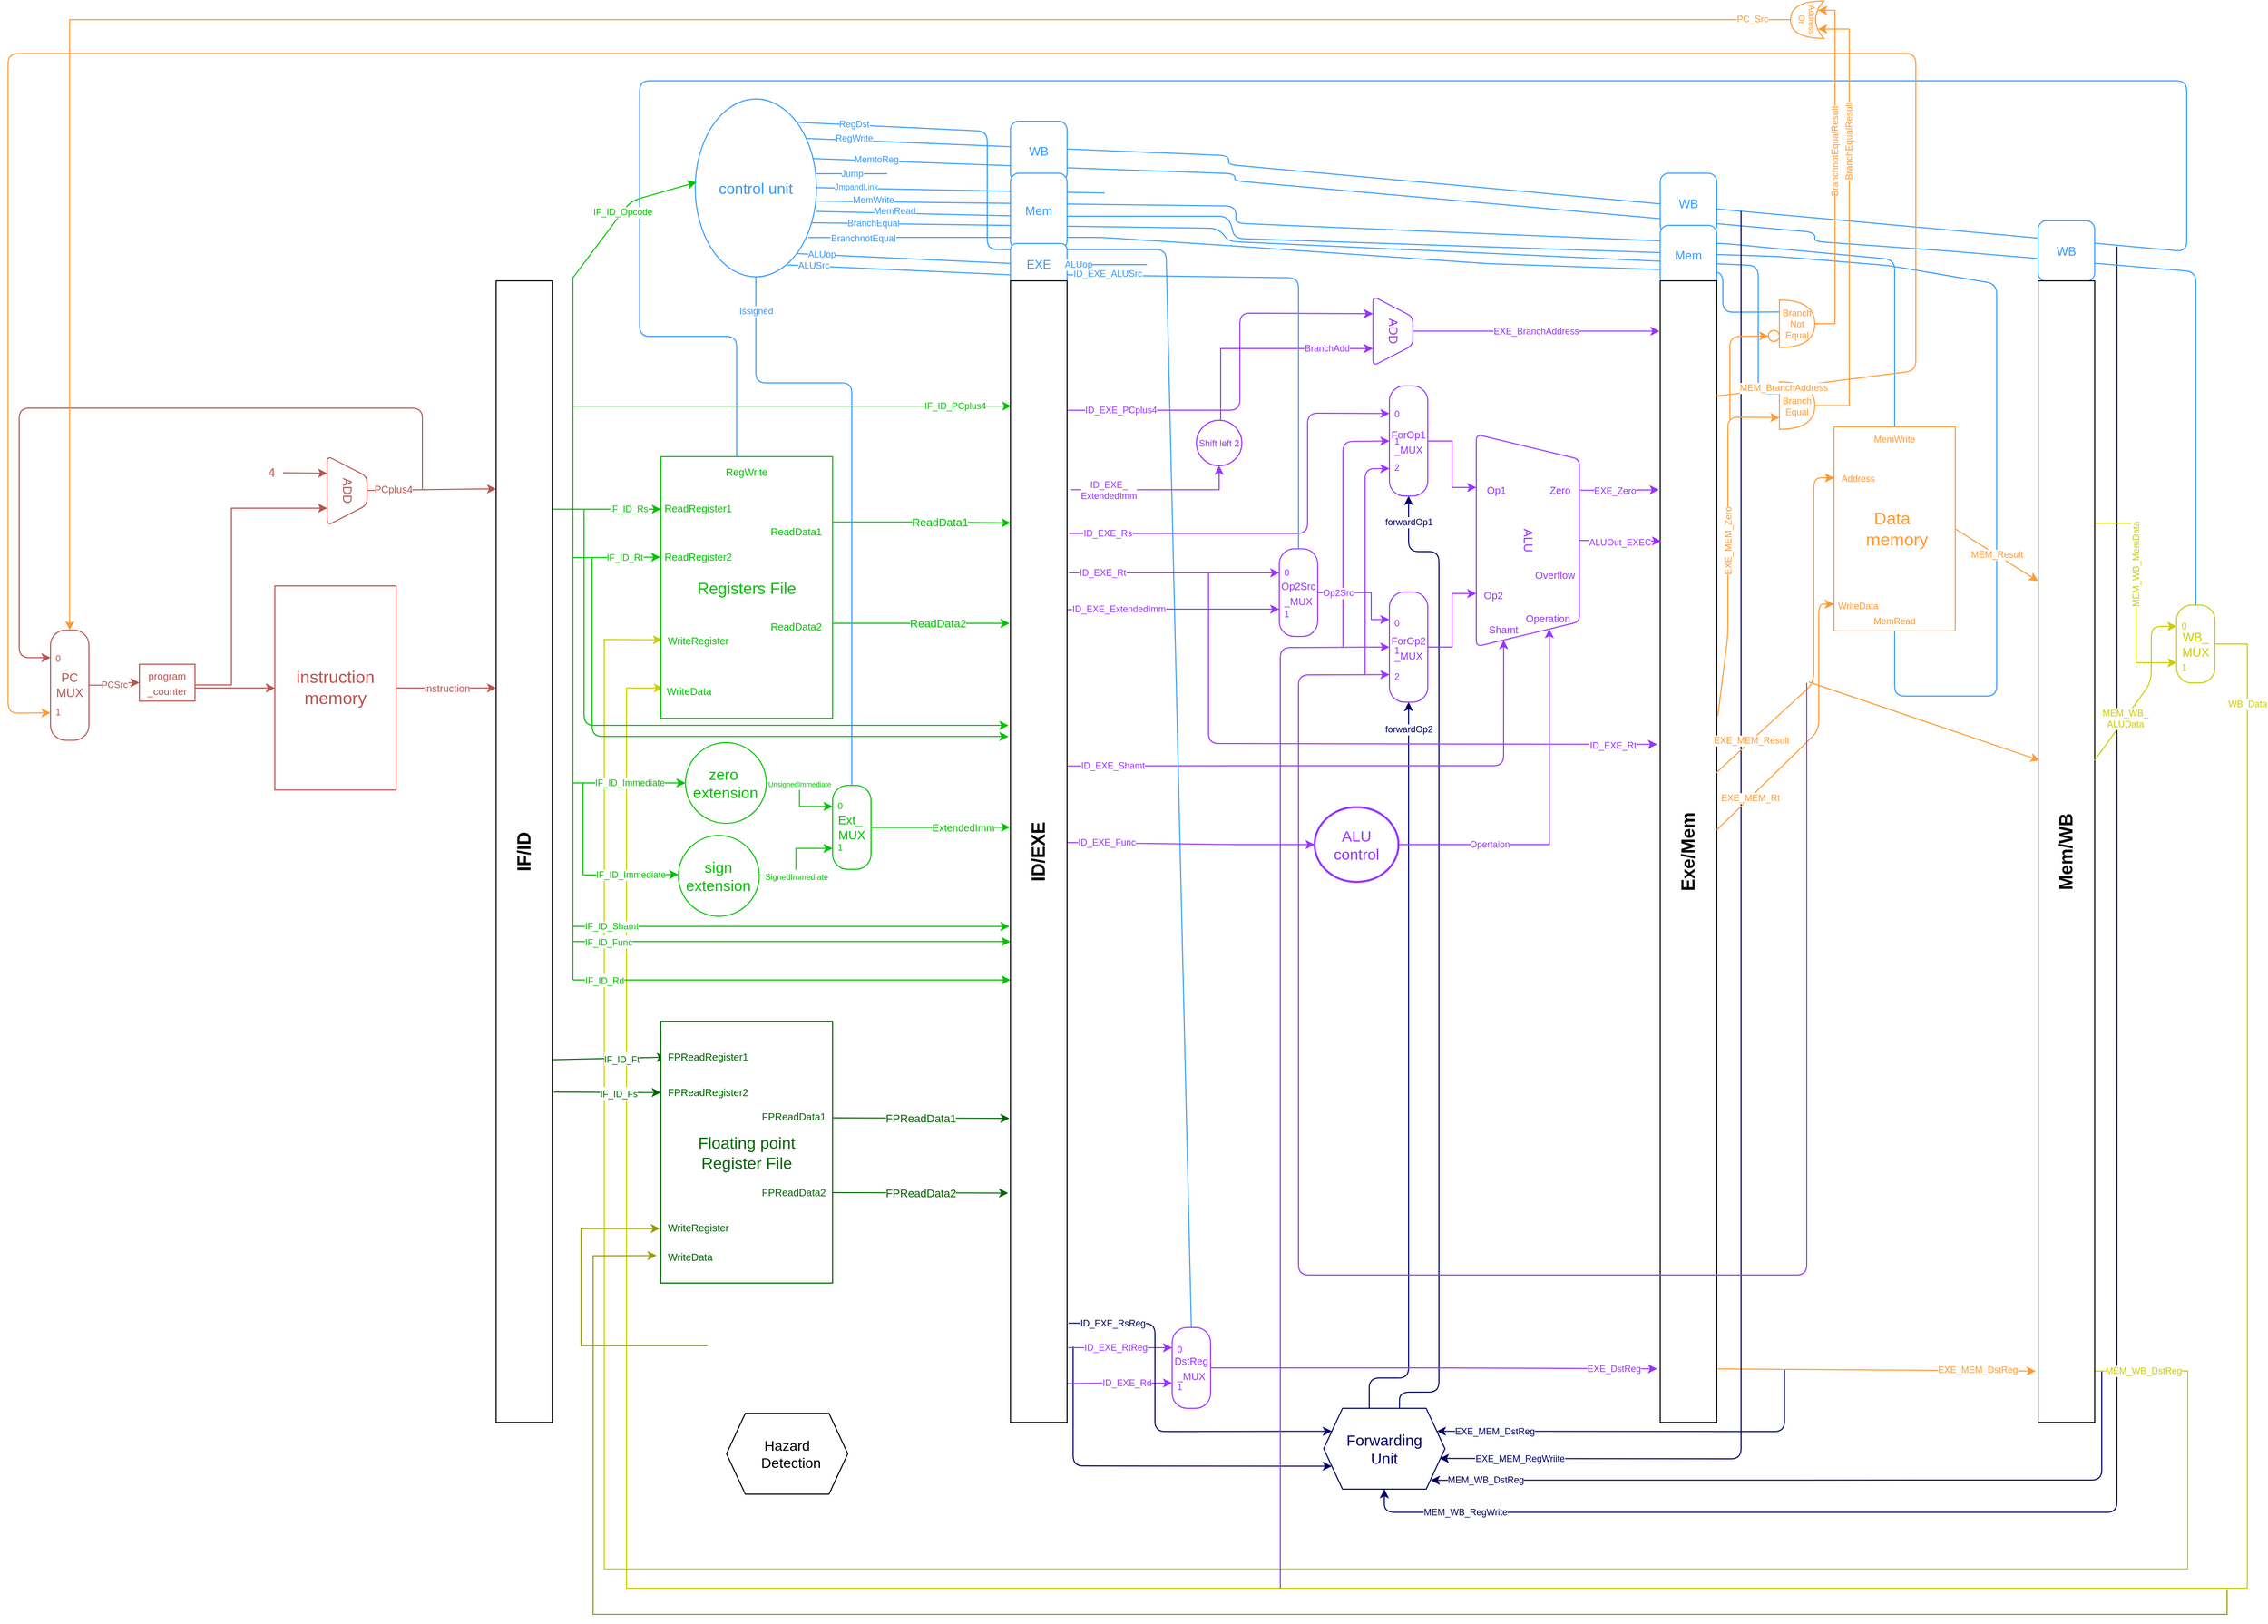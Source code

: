 <mxfile version="14.1.7" type="github">
  <diagram id="FUZhbVknojldcqYKG9fJ" name="Page-1">
    <mxGraphModel dx="3378" dy="483" grid="0" gridSize="10" guides="1" tooltips="1" connect="1" arrows="1" fold="1" page="1" pageScale="1" pageWidth="2336" pageHeight="1654" background="none" math="0" shadow="0">
      <root>
        <mxCell id="0" />
        <mxCell id="1" parent="0" />
        <mxCell id="JEvkDJspSOMSKIL867WB-50" value="EXE_MEM_DstReg" style="endArrow=classic;html=1;fontSize=9;entryX=1;entryY=0.25;entryDx=0;entryDy=0;strokeColor=#000066;fontColor=#000066;horizontal=1;" parent="1" target="UKt0rCFPghXX4FOB7-Do-27" edge="1">
          <mxGeometry x="0.719" width="50" height="50" relative="1" as="geometry">
            <mxPoint x="-512" y="1380" as="sourcePoint" />
            <mxPoint x="-511" y="1216" as="targetPoint" />
            <Array as="points">
              <mxPoint x="-512" y="1442" />
            </Array>
            <mxPoint as="offset" />
          </mxGeometry>
        </mxCell>
        <mxCell id="JEvkDJspSOMSKIL867WB-53" value="MEM_WB_DstReg" style="endArrow=classic;html=1;strokeColor=#000066;fontSize=9;fontColor=#000066;entryX=0.883;entryY=0.89;entryDx=0;entryDy=0;entryPerimeter=0;" parent="1" target="UKt0rCFPghXX4FOB7-Do-27" edge="1">
          <mxGeometry x="0.861" width="50" height="50" relative="1" as="geometry">
            <mxPoint x="-198" y="1382" as="sourcePoint" />
            <mxPoint x="-634" y="1409" as="targetPoint" />
            <Array as="points">
              <mxPoint x="-198" y="1490" />
            </Array>
            <mxPoint as="offset" />
          </mxGeometry>
        </mxCell>
        <mxCell id="JEvkDJspSOMSKIL867WB-48" value="" style="endArrow=classic;html=1;strokeColor=#000066;fontSize=9;fontColor=#000066;entryX=0;entryY=0.75;entryDx=0;entryDy=0;" parent="1" target="UKt0rCFPghXX4FOB7-Do-27" edge="1">
          <mxGeometry width="50" height="50" relative="1" as="geometry">
            <mxPoint x="-1216" y="1358" as="sourcePoint" />
            <mxPoint x="-1211" y="1476" as="targetPoint" />
            <Array as="points">
              <mxPoint x="-1216" y="1476" />
            </Array>
          </mxGeometry>
        </mxCell>
        <mxCell id="JEvkDJspSOMSKIL867WB-57" value="MEM_WB_RegWrite" style="endArrow=classic;html=1;fontSize=9;entryX=0.5;entryY=1;entryDx=0;entryDy=0;strokeColor=#000066;fontColor=#000066;" parent="1" target="UKt0rCFPghXX4FOB7-Do-27" edge="1">
          <mxGeometry x="0.897" width="50" height="50" relative="1" as="geometry">
            <mxPoint x="-182.95" y="269" as="sourcePoint" />
            <mxPoint x="-484.002" y="1513.156" as="targetPoint" />
            <Array as="points">
              <mxPoint x="-182.95" y="972.84" />
              <mxPoint x="-183" y="1522" />
              <mxPoint x="-908" y="1522" />
            </Array>
            <mxPoint as="offset" />
          </mxGeometry>
        </mxCell>
        <mxCell id="JEvkDJspSOMSKIL867WB-44" value="forwardOp1" style="endArrow=classic;html=1;fontSize=9;exitX=0.625;exitY=0;exitDx=0;exitDy=0;entryX=0.5;entryY=1;entryDx=0;entryDy=0;strokeColor=#000066;fontColor=#000066;horizontal=1;" parent="1" source="UKt0rCFPghXX4FOB7-Do-27" target="UKt0rCFPghXX4FOB7-Do-16" edge="1">
          <mxGeometry x="0.947" width="50" height="50" relative="1" as="geometry">
            <mxPoint x="-846.052" y="1451.684" as="sourcePoint" />
            <mxPoint x="-874.0" y="852.0" as="targetPoint" />
            <Array as="points">
              <mxPoint x="-893" y="1403" />
              <mxPoint x="-854" y="1403" />
              <mxPoint x="-854" y="571" />
              <mxPoint x="-884" y="571" />
            </Array>
            <mxPoint as="offset" />
          </mxGeometry>
        </mxCell>
        <mxCell id="JEvkDJspSOMSKIL867WB-43" value="forwardOp2" style="endArrow=classic;html=1;fontSize=9;exitX=0.375;exitY=0;exitDx=0;exitDy=0;entryX=0.5;entryY=1;entryDx=0;entryDy=0;strokeColor=#000066;fontColor=#000066;horizontal=1;" parent="1" source="UKt0rCFPghXX4FOB7-Do-27" target="UKt0rCFPghXX4FOB7-Do-17" edge="1">
          <mxGeometry x="0.928" width="50" height="50" relative="1" as="geometry">
            <mxPoint x="-939" y="1277" as="sourcePoint" />
            <mxPoint x="-889" y="1227" as="targetPoint" />
            <Array as="points">
              <mxPoint x="-923" y="1389" />
              <mxPoint x="-884" y="1389" />
              <mxPoint x="-884" y="1130" />
              <mxPoint x="-884" y="902" />
            </Array>
            <mxPoint as="offset" />
          </mxGeometry>
        </mxCell>
        <mxCell id="VB7SxKn7EFe_iuw59Z2b-35" value="JmpandLink" style="endArrow=none;html=1;fontSize=8;strokeColor=#3399FF;fontColor=#3399FF;endFill=0;" parent="1" edge="1">
          <mxGeometry x="-0.726" y="1" width="50" height="50" relative="1" as="geometry">
            <mxPoint x="-1470" y="210.71" as="sourcePoint" />
            <mxPoint x="-1185" y="216" as="targetPoint" />
            <mxPoint as="offset" />
          </mxGeometry>
        </mxCell>
        <mxCell id="VB7SxKn7EFe_iuw59Z2b-38" value="BranchEqual" style="endArrow=none;html=1;fontSize=9;strokeColor=#3399FF;fontColor=#3399FF;endFill=0;exitX=0.964;exitY=0.696;exitDx=0;exitDy=0;exitPerimeter=0;entryX=0;entryY=0.25;entryDx=0;entryDy=0;entryPerimeter=0;" parent="1" source="UKt0rCFPghXX4FOB7-Do-11" target="JEvkDJspSOMSKIL867WB-31" edge="1">
          <mxGeometry x="-0.889" width="50" height="50" relative="1" as="geometry">
            <mxPoint x="-1477" y="251" as="sourcePoint" />
            <mxPoint x="-508" y="293" as="targetPoint" />
            <mxPoint as="offset" />
            <Array as="points">
              <mxPoint x="-1072" y="251" />
              <mxPoint x="-1062" y="264" />
              <mxPoint x="-538" y="288" />
              <mxPoint x="-538" y="415" />
            </Array>
          </mxGeometry>
        </mxCell>
        <mxCell id="VB7SxKn7EFe_iuw59Z2b-39" value="BranchnotEqual" style="endArrow=none;html=1;fontSize=9;strokeColor=#3399FF;fontColor=#3399FF;endFill=0;exitX=0.931;exitY=0.779;exitDx=0;exitDy=0;exitPerimeter=0;entryX=0;entryY=0.25;entryDx=0;entryDy=0;entryPerimeter=0;" parent="1" source="UKt0rCFPghXX4FOB7-Do-11" target="JEvkDJspSOMSKIL867WB-67" edge="1">
          <mxGeometry x="-0.891" y="-1" width="50" height="50" relative="1" as="geometry">
            <mxPoint x="-1482" y="262" as="sourcePoint" />
            <mxPoint x="-525" y="297" as="targetPoint" />
            <mxPoint as="offset" />
            <Array as="points">
              <mxPoint x="-1282" y="260" />
              <mxPoint x="-1187" y="260" />
              <mxPoint x="-1080" y="267" />
              <mxPoint x="-804" y="286" />
              <mxPoint x="-573" y="294" />
              <mxPoint x="-573" y="334" />
            </Array>
          </mxGeometry>
        </mxCell>
        <mxCell id="VB7SxKn7EFe_iuw59Z2b-31" value="RegDst" style="endArrow=none;html=1;fontSize=9;strokeColor=#3399FF;fontColor=#3399FF;endFill=0;entryX=0.5;entryY=0;entryDx=0;entryDy=0;" parent="1" target="7TlwpzO_HOsOdfMENnGN-11" edge="1">
          <mxGeometry x="-0.926" y="1" width="50" height="50" relative="1" as="geometry">
            <mxPoint x="-1490" y="146" as="sourcePoint" />
            <mxPoint x="-1278" y="151" as="targetPoint" />
            <Array as="points">
              <mxPoint x="-1301" y="155" />
              <mxPoint x="-1301" y="272" />
              <mxPoint x="-1124" y="272" />
            </Array>
            <mxPoint as="offset" />
          </mxGeometry>
        </mxCell>
        <mxCell id="JEvkDJspSOMSKIL867WB-29" value="WB_Data" style="edgeStyle=orthogonalEdgeStyle;rounded=0;orthogonalLoop=1;jettySize=auto;html=1;exitX=1;exitY=0.5;exitDx=0;exitDy=0;endArrow=classic;endFill=1;strokeColor=#CCCC00;fontSize=9;fontColor=#CCCC00;entryX=0.012;entryY=0.884;entryDx=0;entryDy=0;entryPerimeter=0;horizontal=1;" parent="1" source="UKt0rCFPghXX4FOB7-Do-29" target="UKt0rCFPghXX4FOB7-Do-9" edge="1">
          <mxGeometry x="-0.948" relative="1" as="geometry">
            <mxPoint x="-54.0" y="1386.0" as="targetPoint" />
            <Array as="points">
              <mxPoint x="-54" y="662" />
              <mxPoint x="-54" y="1597" />
              <mxPoint x="-1658" y="1597" />
              <mxPoint x="-1658" y="706" />
            </Array>
            <mxPoint as="offset" />
          </mxGeometry>
        </mxCell>
        <mxCell id="JEvkDJspSOMSKIL867WB-28" value="MEM_WB_DstReg" style="endArrow=classic;html=1;fontSize=9;exitX=0.992;exitY=0.955;exitDx=0;exitDy=0;exitPerimeter=0;entryX=0.007;entryY=0.7;entryDx=0;entryDy=0;entryPerimeter=0;strokeColor=#CCCC00;fontColor=#CCCC00;rounded=0;" parent="1" source="UKt0rCFPghXX4FOB7-Do-6" target="UKt0rCFPghXX4FOB7-Do-9" edge="1">
          <mxGeometry x="-0.966" width="50" height="50" relative="1" as="geometry">
            <mxPoint x="-807" y="1130" as="sourcePoint" />
            <mxPoint x="-77" y="1138" as="targetPoint" />
            <Array as="points">
              <mxPoint x="-113" y="1382" />
              <mxPoint x="-113" y="1578" />
              <mxPoint x="-1680" y="1578" />
              <mxPoint x="-1680" y="658" />
            </Array>
            <mxPoint as="offset" />
          </mxGeometry>
        </mxCell>
        <mxCell id="VB7SxKn7EFe_iuw59Z2b-47" value="RegWrite" style="endArrow=none;html=1;fontSize=9;strokeColor=#3399FF;fontColor=#3399FF;endFill=0;entryX=0.25;entryY=0;entryDx=0;entryDy=0;" parent="1" target="HnmR9eoODCfxTX8oJJkG-3" edge="1">
          <mxGeometry x="-0.973" y="2" width="50" height="50" relative="1" as="geometry">
            <mxPoint x="-1481" y="162" as="sourcePoint" />
            <mxPoint x="-174" y="270" as="targetPoint" />
            <Array as="points">
              <mxPoint x="-1062" y="179" />
              <mxPoint x="-1062" y="188" />
              <mxPoint x="-478" y="241" />
              <mxPoint x="-114" y="274" />
              <mxPoint x="-114" y="105" />
              <mxPoint x="-1557" y="105" />
              <mxPoint x="-1645" y="105" />
              <mxPoint x="-1645" y="358" />
              <mxPoint x="-1549" y="358" />
            </Array>
            <mxPoint as="offset" />
          </mxGeometry>
        </mxCell>
        <mxCell id="VB7SxKn7EFe_iuw59Z2b-33" value="MemtoReg" style="endArrow=none;html=1;fontSize=9;strokeColor=#3399FF;fontColor=#3399FF;endFill=0;entryX=0.5;entryY=0;entryDx=0;entryDy=0;" parent="1" target="UKt0rCFPghXX4FOB7-Do-29" edge="1">
          <mxGeometry x="-0.927" y="1" width="50" height="50" relative="1" as="geometry">
            <mxPoint x="-1473" y="182" as="sourcePoint" />
            <mxPoint x="-1416" y="182" as="targetPoint" />
            <Array as="points">
              <mxPoint x="-1056" y="197" />
              <mxPoint x="-1056" y="204" />
              <mxPoint x="-482" y="255" />
              <mxPoint x="-482" y="264" />
              <mxPoint x="-343" y="274" />
              <mxPoint x="-105" y="294" />
            </Array>
            <mxPoint as="offset" />
          </mxGeometry>
        </mxCell>
        <mxCell id="VB7SxKn7EFe_iuw59Z2b-37" value="MemRead" style="endArrow=none;html=1;fontSize=9;strokeColor=#3399FF;fontColor=#3399FF;endFill=0;entryX=0.5;entryY=1;entryDx=0;entryDy=0;exitX=0.997;exitY=0.632;exitDx=0;exitDy=0;exitPerimeter=0;" parent="1" source="UKt0rCFPghXX4FOB7-Do-11" target="UKt0rCFPghXX4FOB7-Do-31" edge="1">
          <mxGeometry x="-0.912" y="2" width="50" height="50" relative="1" as="geometry">
            <mxPoint x="-1473" y="239" as="sourcePoint" />
            <mxPoint x="-1398" y="239" as="targetPoint" />
            <Array as="points">
              <mxPoint x="-1264" y="239" />
              <mxPoint x="-1160" y="239" />
              <mxPoint x="-1105" y="239" />
              <mxPoint x="-1062" y="239" />
              <mxPoint x="-1056" y="261" />
              <mxPoint x="-517" y="279" />
              <mxPoint x="-408" y="288" />
              <mxPoint x="-302" y="306" />
              <mxPoint x="-302" y="714" />
              <mxPoint x="-403" y="714" />
            </Array>
            <mxPoint as="offset" />
          </mxGeometry>
        </mxCell>
        <mxCell id="VB7SxKn7EFe_iuw59Z2b-36" value="MemWrite" style="endArrow=none;html=1;fontSize=9;strokeColor=#3399FF;fontColor=#3399FF;align=right;endFill=0;entryX=0.5;entryY=0;entryDx=0;entryDy=0;" parent="1" target="UKt0rCFPghXX4FOB7-Do-31" edge="1">
          <mxGeometry x="-0.876" y="2" width="50" height="50" relative="1" as="geometry">
            <mxPoint x="-1470" y="224" as="sourcePoint" />
            <mxPoint x="-1344" y="224" as="targetPoint" />
            <Array as="points">
              <mxPoint x="-1055" y="229" />
              <mxPoint x="-1055" y="246" />
              <mxPoint x="-573" y="266" />
              <mxPoint x="-403" y="282" />
            </Array>
            <mxPoint as="offset" />
          </mxGeometry>
        </mxCell>
        <mxCell id="VB7SxKn7EFe_iuw59Z2b-50" value="&lt;font style=&quot;font-size: 12px&quot;&gt;WB&lt;/font&gt;" style="rounded=1;whiteSpace=wrap;html=1;fontSize=8;fontColor=#3399FF;strokeColor=#3399FF;" parent="1" vertex="1">
          <mxGeometry x="-261" y="243.5" width="56" height="60" as="geometry" />
        </mxCell>
        <mxCell id="VB7SxKn7EFe_iuw59Z2b-48" value="&lt;font style=&quot;font-size: 12px&quot;&gt;WB&lt;/font&gt;" style="rounded=1;whiteSpace=wrap;html=1;fontSize=8;fontColor=#3399FF;strokeColor=#3399FF;fontStyle=0" parent="1" vertex="1">
          <mxGeometry x="-634.99" y="196.5" width="56" height="60" as="geometry" />
        </mxCell>
        <mxCell id="VB7SxKn7EFe_iuw59Z2b-49" value="&lt;font style=&quot;font-size: 12px&quot;&gt;Mem&lt;/font&gt;" style="rounded=1;whiteSpace=wrap;html=1;fontSize=8;fontColor=#3399FF;strokeColor=#3399FF;" parent="1" vertex="1">
          <mxGeometry x="-635" y="248" width="56" height="60" as="geometry" />
        </mxCell>
        <mxCell id="VB7SxKn7EFe_iuw59Z2b-46" value="&lt;font style=&quot;font-size: 12px&quot;&gt;WB&lt;/font&gt;" style="rounded=1;whiteSpace=wrap;html=1;fontSize=8;fontColor=#3399FF;strokeColor=#3399FF;" parent="1" vertex="1">
          <mxGeometry x="-1277.99" y="145" width="56" height="60" as="geometry" />
        </mxCell>
        <mxCell id="VB7SxKn7EFe_iuw59Z2b-45" value="&lt;font style=&quot;font-size: 12px&quot;&gt;Mem&lt;/font&gt;" style="rounded=1;whiteSpace=wrap;html=1;fontSize=8;fontColor=#3399FF;strokeColor=#3399FF;" parent="1" vertex="1">
          <mxGeometry x="-1278" y="196.5" width="56" height="75.5" as="geometry" />
        </mxCell>
        <mxCell id="VB7SxKn7EFe_iuw59Z2b-44" value="&lt;font style=&quot;font-size: 12px&quot;&gt;EXE&lt;/font&gt;" style="rounded=1;whiteSpace=wrap;html=1;fontSize=8;fontColor=#3399FF;strokeColor=#3399FF;" parent="1" vertex="1">
          <mxGeometry x="-1278" y="266" width="56" height="42" as="geometry" />
        </mxCell>
        <mxCell id="7TlwpzO_HOsOdfMENnGN-18" value="IF_ID_Rs" style="edgeStyle=elbowEdgeStyle;rounded=0;orthogonalLoop=1;jettySize=auto;elbow=vertical;html=1;endArrow=classic;endFill=1;fontColor=#00C200;exitX=1.004;exitY=0.2;exitDx=0;exitDy=0;exitPerimeter=0;fontSize=9;spacingLeft=16;strokeColor=#00C200;" parent="1" edge="1" source="i_DloLI33KycDSHxBHz_-1">
          <mxGeometry x="0.244" relative="1" as="geometry">
            <Array as="points">
              <mxPoint x="-1704.11" y="529" />
            </Array>
            <mxPoint x="-1721.998" y="592.424" as="sourcePoint" />
            <mxPoint as="offset" />
            <mxPoint x="-1624" y="529" as="targetPoint" />
          </mxGeometry>
        </mxCell>
        <mxCell id="YYx74QZVLRJWQak4ZVne-2" value="" style="edgeStyle=orthogonalEdgeStyle;rounded=0;orthogonalLoop=1;jettySize=auto;html=1;entryX=0;entryY=0.5;entryDx=0;entryDy=0;strokeColor=#B85450;fontColor=#B85450;" parent="1" source="UKt0rCFPghXX4FOB7-Do-2" target="UKt0rCFPghXX4FOB7-Do-8" edge="1">
          <mxGeometry relative="1" as="geometry">
            <Array as="points">
              <mxPoint x="-2054" y="706" />
              <mxPoint x="-2054" y="706" />
            </Array>
          </mxGeometry>
        </mxCell>
        <mxCell id="YYx74QZVLRJWQak4ZVne-6" value="PCplus4" style="edgeStyle=orthogonalEdgeStyle;rounded=0;orthogonalLoop=1;jettySize=auto;html=1;fontSize=10;strokeColor=#B85450;fontColor=#B85450;" parent="1" source="7TlwpzO_HOsOdfMENnGN-1" edge="1">
          <mxGeometry x="-0.603" y="1" relative="1" as="geometry">
            <Array as="points">
              <mxPoint x="-1803" y="509" />
            </Array>
            <mxPoint x="-1787" y="509" as="targetPoint" />
            <mxPoint as="offset" />
          </mxGeometry>
        </mxCell>
        <mxCell id="UKt0rCFPghXX4FOB7-Do-2" value="&lt;font style=&quot;font-size: 10px&quot; color=&quot;#b85450&quot;&gt;program&lt;br&gt;_counter&lt;/font&gt;" style="rounded=0;whiteSpace=wrap;html=1;strokeColor=#B85450;" parent="1" vertex="1">
          <mxGeometry x="-2140" y="682.5" width="55" height="36.5" as="geometry" />
        </mxCell>
        <mxCell id="UKt0rCFPghXX4FOB7-Do-4" value="&lt;font style=&quot;font-size: 18px;&quot;&gt;Exe/Mem&lt;/font&gt;" style="rounded=0;whiteSpace=wrap;html=1;horizontal=0;fontSize=18;fontStyle=1" parent="1" vertex="1">
          <mxGeometry x="-634.99" y="303" width="56" height="1130" as="geometry" />
        </mxCell>
        <mxCell id="WTMd-Kf-NOUrpAkrOXLC-6" value="MEM_WB_MemData" style="edgeStyle=orthogonalEdgeStyle;rounded=0;orthogonalLoop=1;jettySize=auto;html=1;exitX=0.996;exitY=0.257;exitDx=0;exitDy=0;entryX=0;entryY=0.25;entryDx=0;entryDy=0;fontSize=9;exitPerimeter=0;fontColor=#CCCC00;strokeColor=#CCCC00;horizontal=0;" parent="1" source="UKt0rCFPghXX4FOB7-Do-6" target="kzKms_yDveK2XiWAhmSa-20" edge="1">
          <mxGeometry x="-0.016" relative="1" as="geometry">
            <Array as="points">
              <mxPoint x="-164" y="543" />
              <mxPoint x="-164" y="681" />
            </Array>
            <mxPoint as="offset" />
          </mxGeometry>
        </mxCell>
        <mxCell id="UKt0rCFPghXX4FOB7-Do-6" value="&lt;font style=&quot;font-size: 18px;&quot;&gt;Mem/WB&lt;/font&gt;" style="rounded=0;whiteSpace=wrap;html=1;horizontal=0;fontSize=18;fontStyle=1" parent="1" vertex="1">
          <mxGeometry x="-261" y="303" width="56" height="1130" as="geometry" />
        </mxCell>
        <mxCell id="YYx74QZVLRJWQak4ZVne-4" value="&lt;font style=&quot;font-size: 10px;&quot;&gt;instruction&lt;/font&gt;" style="edgeStyle=orthogonalEdgeStyle;rounded=0;orthogonalLoop=1;jettySize=auto;html=1;fontSize=10;fillColor=#f8cecc;fontColor=#C44F4F;strokeColor=#B85450;" parent="1" source="UKt0rCFPghXX4FOB7-Do-8" edge="1">
          <mxGeometry relative="1" as="geometry">
            <Array as="points">
              <mxPoint x="-1803" y="706" />
              <mxPoint x="-1803" y="706" />
            </Array>
            <mxPoint x="-1787" y="706" as="targetPoint" />
          </mxGeometry>
        </mxCell>
        <mxCell id="UKt0rCFPghXX4FOB7-Do-8" value="&lt;font style=&quot;font-size: 17px&quot;&gt;instruction memory&lt;/font&gt;" style="rounded=0;whiteSpace=wrap;html=1;strokeColor=#B85450;fontColor=#B85450;" parent="1" vertex="1">
          <mxGeometry x="-2006" y="605" width="120" height="202" as="geometry" />
        </mxCell>
        <mxCell id="UKt0rCFPghXX4FOB7-Do-9" value="&lt;font style=&quot;font-size: 16px&quot;&gt;Registers File&lt;/font&gt;" style="rounded=0;whiteSpace=wrap;html=1;fontColor=#00C200;strokeColor=#00C200;" parent="1" vertex="1">
          <mxGeometry x="-1624" y="477" width="170" height="259" as="geometry" />
        </mxCell>
        <mxCell id="UKt0rCFPghXX4FOB7-Do-11" value="&lt;font style=&quot;font-size: 15px&quot;&gt;control unit&lt;/font&gt;" style="ellipse;whiteSpace=wrap;html=1;fontColor=#3399FF;strokeColor=#3399FF;" parent="1" vertex="1">
          <mxGeometry x="-1590" y="123" width="120" height="176" as="geometry" />
        </mxCell>
        <mxCell id="VB7SxKn7EFe_iuw59Z2b-4" value="&lt;font style=&quot;font-size: 8px&quot; color=&quot;#00c200&quot;&gt;SignedImmediate&lt;/font&gt;" style="edgeStyle=orthogonalEdgeStyle;rounded=0;orthogonalLoop=1;jettySize=auto;html=1;exitX=1;exitY=0.5;exitDx=0;exitDy=0;strokeColor=#00C200;entryX=0;entryY=0.75;entryDx=0;entryDy=0;" parent="1" source="UKt0rCFPghXX4FOB7-Do-12" target="VB7SxKn7EFe_iuw59Z2b-13" edge="1">
          <mxGeometry x="-0.273" relative="1" as="geometry">
            <mxPoint x="-1283.396" y="891.571" as="targetPoint" />
            <mxPoint as="offset" />
          </mxGeometry>
        </mxCell>
        <mxCell id="UKt0rCFPghXX4FOB7-Do-12" value="&lt;font style=&quot;font-size: 15px&quot;&gt;sign &lt;br&gt;extension&lt;/font&gt;" style="ellipse;whiteSpace=wrap;html=1;aspect=fixed;fontColor=#00C200;strokeColor=#00C200;" parent="1" vertex="1">
          <mxGeometry x="-1606.61" y="852" width="80" height="80" as="geometry" />
        </mxCell>
        <mxCell id="VB7SxKn7EFe_iuw59Z2b-3" value="&lt;font color=&quot;#00c200&quot; style=&quot;font-size: 7px&quot;&gt;UnsignedImmediate&lt;/font&gt;" style="edgeStyle=orthogonalEdgeStyle;rounded=0;orthogonalLoop=1;jettySize=auto;html=1;exitX=1;exitY=0.5;exitDx=0;exitDy=0;strokeColor=#00C200;entryX=0;entryY=0.25;entryDx=0;entryDy=0;" parent="1" source="UKt0rCFPghXX4FOB7-Do-13" target="VB7SxKn7EFe_iuw59Z2b-13" edge="1">
          <mxGeometry x="-0.261" relative="1" as="geometry">
            <mxPoint x="-1285.681" y="800.143" as="targetPoint" />
            <mxPoint as="offset" />
          </mxGeometry>
        </mxCell>
        <mxCell id="UKt0rCFPghXX4FOB7-Do-13" value="&lt;font style=&quot;font-size: 15px&quot;&gt;zero&amp;nbsp;&lt;br&gt;extension&lt;/font&gt;" style="ellipse;whiteSpace=wrap;html=1;aspect=fixed;fontColor=#00C200;strokeColor=#00C200;" parent="1" vertex="1">
          <mxGeometry x="-1599.61" y="760" width="80" height="80" as="geometry" />
        </mxCell>
        <mxCell id="JEvkDJspSOMSKIL867WB-10" value="Opertaion" style="edgeStyle=orthogonalEdgeStyle;rounded=0;orthogonalLoop=1;jettySize=auto;html=1;exitX=1;exitY=0.5;exitDx=0;exitDy=0;exitPerimeter=0;entryX=1;entryY=0.25;entryDx=0;entryDy=0;endArrow=classic;endFill=1;strokeColor=#9933FF;fontSize=9;fontColor=#9933FF;" parent="1" source="UKt0rCFPghXX4FOB7-Do-15" target="UKt0rCFPghXX4FOB7-Do-26" edge="1">
          <mxGeometry x="-0.504" relative="1" as="geometry">
            <Array as="points">
              <mxPoint x="-745" y="861" />
            </Array>
            <mxPoint as="offset" />
          </mxGeometry>
        </mxCell>
        <mxCell id="UKt0rCFPghXX4FOB7-Do-15" value="&lt;font style=&quot;font-size: 15px&quot;&gt;ALU&lt;br&gt;control&lt;/font&gt;" style="strokeWidth=2;html=1;shape=mxgraph.flowchart.start_2;whiteSpace=wrap;strokeColor=#9933FF;fontColor=#9933FF;" parent="1" vertex="1">
          <mxGeometry x="-977" y="824" width="83" height="74" as="geometry" />
        </mxCell>
        <mxCell id="JEvkDJspSOMSKIL867WB-12" style="edgeStyle=orthogonalEdgeStyle;rounded=0;orthogonalLoop=1;jettySize=auto;html=1;exitX=1;exitY=0.5;exitDx=0;exitDy=0;entryX=0.25;entryY=1;entryDx=0;entryDy=0;endArrow=classic;endFill=1;fontSize=9;fontColor=#9933FF;strokeColor=#9933FF;" parent="1" source="UKt0rCFPghXX4FOB7-Do-16" target="UKt0rCFPghXX4FOB7-Do-26" edge="1">
          <mxGeometry relative="1" as="geometry" />
        </mxCell>
        <mxCell id="JEvkDJspSOMSKIL867WB-13" style="edgeStyle=orthogonalEdgeStyle;rounded=0;orthogonalLoop=1;jettySize=auto;html=1;exitX=1;exitY=0.5;exitDx=0;exitDy=0;entryX=0.75;entryY=1;entryDx=0;entryDy=0;endArrow=classic;endFill=1;strokeColor=#9933FF;fontSize=9;fontColor=#9933FF;" parent="1" source="UKt0rCFPghXX4FOB7-Do-17" target="UKt0rCFPghXX4FOB7-Do-26" edge="1">
          <mxGeometry relative="1" as="geometry" />
        </mxCell>
        <mxCell id="VB7SxKn7EFe_iuw59Z2b-1" value="&lt;font style=&quot;font-size: 9px&quot; color=&quot;#b85450&quot;&gt;PCSrc&lt;/font&gt;" style="edgeStyle=orthogonalEdgeStyle;rounded=0;orthogonalLoop=1;jettySize=auto;html=1;exitX=1;exitY=0.5;exitDx=0;exitDy=0;entryX=0;entryY=0.5;entryDx=0;entryDy=0;strokeColor=#B85450;" parent="1" source="UKt0rCFPghXX4FOB7-Do-18" target="UKt0rCFPghXX4FOB7-Do-2" edge="1">
          <mxGeometry relative="1" as="geometry" />
        </mxCell>
        <mxCell id="UKt0rCFPghXX4FOB7-Do-18" value="&lt;font color=&quot;#b85450&quot;&gt;PC MUX&lt;/font&gt;" style="rounded=1;whiteSpace=wrap;html=1;arcSize=39;strokeColor=#B85450;" parent="1" vertex="1">
          <mxGeometry x="-2228" y="648.75" width="38" height="109" as="geometry" />
        </mxCell>
        <mxCell id="JEvkDJspSOMSKIL867WB-19" value="&lt;font style=&quot;font-size: 9px&quot;&gt;ALUOut_EXEC&lt;/font&gt;" style="edgeStyle=orthogonalEdgeStyle;rounded=0;orthogonalLoop=1;jettySize=auto;html=1;exitX=0.5;exitY=0;exitDx=0;exitDy=0;endArrow=classic;endFill=1;strokeColor=#9933FF;fontSize=10;fontColor=#9933FF;entryX=0.015;entryY=0.228;entryDx=0;entryDy=0;entryPerimeter=0;" parent="1" source="UKt0rCFPghXX4FOB7-Do-26" edge="1" target="UKt0rCFPghXX4FOB7-Do-4">
          <mxGeometry relative="1" as="geometry">
            <mxPoint x="-636.4" y="700" as="targetPoint" />
          </mxGeometry>
        </mxCell>
        <mxCell id="UKt0rCFPghXX4FOB7-Do-27" value="&lt;font style=&quot;font-size: 15px&quot;&gt;Forwarding&lt;br&gt;Unit&lt;br&gt;&lt;/font&gt;" style="shape=hexagon;perimeter=hexagonPerimeter2;whiteSpace=wrap;html=1;fixedSize=1;rounded=1;sketch=0;arcSize=0;size=18.6;strokeColor=#000066;fontColor=#000066;" parent="1" vertex="1">
          <mxGeometry x="-968" y="1419" width="120" height="80" as="geometry" />
        </mxCell>
        <mxCell id="UKt0rCFPghXX4FOB7-Do-28" value="&lt;font style=&quot;font-size: 14px&quot;&gt;Hazard&lt;br&gt;&amp;nbsp; Detection&lt;/font&gt;" style="shape=hexagon;perimeter=hexagonPerimeter2;whiteSpace=wrap;html=1;fixedSize=1;rounded=1;sketch=0;arcSize=0;size=18.6;" parent="1" vertex="1">
          <mxGeometry x="-1559" y="1424" width="120" height="80" as="geometry" />
        </mxCell>
        <mxCell id="UKt0rCFPghXX4FOB7-Do-29" value="WB_&lt;br&gt;MUX" style="rounded=1;whiteSpace=wrap;html=1;arcSize=39;fontColor=#CCCC00;strokeColor=#CCCC00;" parent="1" vertex="1">
          <mxGeometry x="-124" y="624" width="38" height="77" as="geometry" />
        </mxCell>
        <mxCell id="UKt0rCFPghXX4FOB7-Do-31" value="&lt;font style=&quot;font-size: 17px&quot;&gt;Data&amp;nbsp;&lt;br&gt;&amp;nbsp;memory&lt;/font&gt;" style="rounded=0;whiteSpace=wrap;html=1;strokeColor=#FF9933;fontColor=#FF9933;" parent="1" vertex="1">
          <mxGeometry x="-463" y="447.5" width="120" height="202" as="geometry" />
        </mxCell>
        <mxCell id="HnmR9eoODCfxTX8oJJkG-1" value="ReadRegister1" style="text;html=1;fillColor=none;align=center;verticalAlign=middle;whiteSpace=wrap;rounded=0;fontSize=10;fontColor=#00C200;strokeColor=#FFFFFF;" parent="1" vertex="1">
          <mxGeometry x="-1607" y="518" width="40" height="20" as="geometry" />
        </mxCell>
        <mxCell id="HnmR9eoODCfxTX8oJJkG-2" value="ReadRegister2" style="text;html=1;fillColor=none;align=center;verticalAlign=middle;whiteSpace=wrap;rounded=0;fontSize=10;fontColor=#00C200;strokeColor=#FFFFFF;" parent="1" vertex="1">
          <mxGeometry x="-1607" y="566" width="40" height="20" as="geometry" />
        </mxCell>
        <mxCell id="HnmR9eoODCfxTX8oJJkG-3" value="RegWrite" style="text;html=1;fillColor=none;align=center;verticalAlign=middle;whiteSpace=wrap;rounded=0;fontSize=10;fontColor=#00C200;strokeColor=#FFFFFF;" parent="1" vertex="1">
          <mxGeometry x="-1559" y="482" width="40" height="20" as="geometry" />
        </mxCell>
        <mxCell id="HnmR9eoODCfxTX8oJJkG-4" value="WriteRegister" style="text;html=1;fillColor=none;align=center;verticalAlign=middle;whiteSpace=wrap;rounded=0;fontSize=10;fontColor=#00C200;strokeColor=#FFFFFF;" parent="1" vertex="1">
          <mxGeometry x="-1607" y="649" width="40" height="20" as="geometry" />
        </mxCell>
        <mxCell id="HnmR9eoODCfxTX8oJJkG-5" value="WriteData" style="text;html=1;fillColor=none;align=center;verticalAlign=middle;whiteSpace=wrap;rounded=0;fontSize=10;fontColor=#00C200;strokeColor=#FFFFFF;" parent="1" vertex="1">
          <mxGeometry x="-1616" y="698.5" width="40" height="20" as="geometry" />
        </mxCell>
        <mxCell id="HnmR9eoODCfxTX8oJJkG-6" value="ReadData1" style="text;html=1;fillColor=none;align=center;verticalAlign=middle;whiteSpace=wrap;rounded=0;fontSize=10;fontColor=#00C200;strokeColor=#FFFFFF;" parent="1" vertex="1">
          <mxGeometry x="-1510" y="541" width="40" height="20" as="geometry" />
        </mxCell>
        <mxCell id="HnmR9eoODCfxTX8oJJkG-7" value="ReadData2" style="text;html=1;fillColor=none;align=center;verticalAlign=middle;whiteSpace=wrap;rounded=0;fontSize=10;fontColor=#00C200;strokeColor=#FFFFFF;" parent="1" vertex="1">
          <mxGeometry x="-1510" y="635" width="40" height="20" as="geometry" />
        </mxCell>
        <mxCell id="7TlwpzO_HOsOdfMENnGN-1" value="&lt;font color=&quot;#b85450&quot;&gt;ADD&lt;/font&gt;" style="shape=trapezoid;perimeter=trapezoidPerimeter;whiteSpace=wrap;html=1;fixedSize=1;rounded=1;sketch=0;rotation=90;arcSize=12;size=20.5;strokeColor=#B85450;" parent="1" vertex="1">
          <mxGeometry x="-1969" y="491" width="69" height="39.5" as="geometry" />
        </mxCell>
        <mxCell id="7TlwpzO_HOsOdfMENnGN-2" value="" style="edgeStyle=orthogonalEdgeStyle;rounded=0;orthogonalLoop=1;jettySize=auto;html=1;fontSize=9;strokeColor=#B85450;fontColor=#B85450;entryX=0.75;entryY=1;entryDx=0;entryDy=0;" parent="1" source="UKt0rCFPghXX4FOB7-Do-2" target="7TlwpzO_HOsOdfMENnGN-1" edge="1">
          <mxGeometry x="-0.895" relative="1" as="geometry">
            <Array as="points">
              <mxPoint x="-2049" y="703" />
              <mxPoint x="-2049" y="528" />
            </Array>
            <mxPoint x="-2071" y="703.25" as="sourcePoint" />
            <mxPoint x="-1954" y="514" as="targetPoint" />
            <mxPoint as="offset" />
          </mxGeometry>
        </mxCell>
        <mxCell id="JEvkDJspSOMSKIL867WB-26" value="&lt;font color=&quot;#9933ff&quot;&gt;EXE_DstReg&lt;/font&gt;" style="edgeStyle=orthogonalEdgeStyle;rounded=0;orthogonalLoop=1;jettySize=auto;html=1;exitX=1;exitY=0.5;exitDx=0;exitDy=0;entryX=-0.055;entryY=0.953;entryDx=0;entryDy=0;entryPerimeter=0;endArrow=classic;endFill=1;fontSize=9;fontColor=#00C200;strokeColor=#9933FF;" parent="1" source="7TlwpzO_HOsOdfMENnGN-11" target="UKt0rCFPghXX4FOB7-Do-4" edge="1">
          <mxGeometry x="0.806" relative="1" as="geometry">
            <mxPoint as="offset" />
          </mxGeometry>
        </mxCell>
        <mxCell id="7TlwpzO_HOsOdfMENnGN-20" value="" style="endArrow=none;html=1;fontColor=#00C200;strokeColor=#00C200;" parent="1" edge="1">
          <mxGeometry width="50" height="50" relative="1" as="geometry">
            <mxPoint x="-1711" y="995" as="sourcePoint" />
            <mxPoint x="-1711" y="299" as="targetPoint" />
          </mxGeometry>
        </mxCell>
        <mxCell id="7TlwpzO_HOsOdfMENnGN-21" value="&lt;font style=&quot;font-size: 9px;&quot;&gt;IF_ID_Rt&lt;/font&gt;" style="endArrow=classic;html=1;entryX=-0.003;entryY=0.384;entryDx=0;entryDy=0;entryPerimeter=0;fontSize=9;spacingRight=5;spacingTop=1;fontColor=#00C200;strokeColor=#00C200;" parent="1" target="UKt0rCFPghXX4FOB7-Do-9" edge="1">
          <mxGeometry x="0.25" width="50" height="50" relative="1" as="geometry">
            <mxPoint x="-1711.11" y="577" as="sourcePoint" />
            <mxPoint x="-1569.11" y="559" as="targetPoint" />
            <mxPoint as="offset" />
          </mxGeometry>
        </mxCell>
        <mxCell id="7TlwpzO_HOsOdfMENnGN-23" value="&lt;font style=&quot;font-size: 9px;&quot;&gt;IF_ID_Immediate&lt;/font&gt;" style="endArrow=classic;html=1;entryX=0;entryY=0.5;entryDx=0;entryDy=0;fontColor=#00C200;strokeColor=#00C200;fontSize=9;" parent="1" target="UKt0rCFPghXX4FOB7-Do-13" edge="1">
          <mxGeometry width="50" height="50" relative="1" as="geometry">
            <mxPoint x="-1711.11" y="800" as="sourcePoint" />
            <mxPoint x="-1445.11" y="744" as="targetPoint" />
          </mxGeometry>
        </mxCell>
        <mxCell id="7TlwpzO_HOsOdfMENnGN-25" value="&lt;font style=&quot;font-size: 9px;&quot;&gt;IF_ID_Immediate&lt;/font&gt;" style="endArrow=classic;html=1;entryX=-0.001;entryY=0.483;entryDx=0;entryDy=0;entryPerimeter=0;startSize=4;fontColor=#00C200;strokeColor=#00C200;fontSize=9;" parent="1" target="UKt0rCFPghXX4FOB7-Do-12" edge="1">
          <mxGeometry width="50" height="50" relative="1" as="geometry">
            <mxPoint x="-1701" y="891" as="sourcePoint" />
            <mxPoint x="-1583.11" y="874" as="targetPoint" />
          </mxGeometry>
        </mxCell>
        <mxCell id="VB7SxKn7EFe_iuw59Z2b-5" value="" style="endArrow=classic;html=1;entryX=0.25;entryY=1;entryDx=0;entryDy=0;strokeColor=#B85450;exitX=1;exitY=0.5;exitDx=0;exitDy=0;" parent="1" source="VB7SxKn7EFe_iuw59Z2b-7" target="7TlwpzO_HOsOdfMENnGN-1" edge="1">
          <mxGeometry width="50" height="50" relative="1" as="geometry">
            <mxPoint x="-2001" y="494" as="sourcePoint" />
            <mxPoint x="-1994" y="474" as="targetPoint" />
            <Array as="points" />
          </mxGeometry>
        </mxCell>
        <mxCell id="VB7SxKn7EFe_iuw59Z2b-7" value="&lt;font color=&quot;#b85450&quot;&gt;4&lt;/font&gt;" style="text;html=1;strokeColor=none;fillColor=none;align=center;verticalAlign=middle;whiteSpace=wrap;rounded=0;" parent="1" vertex="1">
          <mxGeometry x="-2020" y="483" width="22" height="20" as="geometry" />
        </mxCell>
        <mxCell id="VB7SxKn7EFe_iuw59Z2b-9" value="" style="endArrow=classic;html=1;strokeColor=#B85450;entryX=0;entryY=0.25;entryDx=0;entryDy=0;horizontal=0;" parent="1" target="UKt0rCFPghXX4FOB7-Do-18" edge="1">
          <mxGeometry x="0.848" width="50" height="50" relative="1" as="geometry">
            <mxPoint x="-1860" y="510" as="sourcePoint" />
            <mxPoint x="-2078" y="461" as="targetPoint" />
            <Array as="points">
              <mxPoint x="-1860" y="429" />
              <mxPoint x="-2259" y="429" />
              <mxPoint x="-2259" y="601" />
              <mxPoint x="-2259" y="676" />
            </Array>
            <mxPoint as="offset" />
          </mxGeometry>
        </mxCell>
        <mxCell id="JEvkDJspSOMSKIL867WB-20" value="ExtendedImm" style="edgeStyle=orthogonalEdgeStyle;rounded=0;orthogonalLoop=1;jettySize=auto;html=1;exitX=1;exitY=0.5;exitDx=0;exitDy=0;endArrow=classic;endFill=1;fontSize=10;fontColor=#00C200;strokeColor=#00C200;" parent="1" source="VB7SxKn7EFe_iuw59Z2b-13" edge="1">
          <mxGeometry x="0.324" relative="1" as="geometry">
            <mxPoint x="-1278.428" y="843.857" as="targetPoint" />
            <mxPoint as="offset" />
          </mxGeometry>
        </mxCell>
        <mxCell id="VB7SxKn7EFe_iuw59Z2b-13" value="&lt;font color=&quot;#00c200&quot; style=&quot;font-size: 12px&quot;&gt;Ext_&amp;nbsp;&lt;br&gt;MUX&lt;/font&gt;" style="rounded=1;whiteSpace=wrap;html=1;arcSize=39;strokeColor=#00C200;" parent="1" vertex="1">
          <mxGeometry x="-1454" y="802.5" width="38" height="83" as="geometry" />
        </mxCell>
        <mxCell id="VB7SxKn7EFe_iuw59Z2b-20" value="ReadData1" style="edgeStyle=orthogonalEdgeStyle;rounded=0;orthogonalLoop=1;jettySize=auto;html=1;strokeColor=#00C200;fontColor=#00C200;entryX=0;entryY=0.212;entryDx=0;entryDy=0;entryPerimeter=0;exitX=1;exitY=0.25;exitDx=0;exitDy=0;" parent="1" source="UKt0rCFPghXX4FOB7-Do-9" edge="1" target="UKt0rCFPghXX4FOB7-Do-1">
          <mxGeometry x="0.21" relative="1" as="geometry">
            <mxPoint x="-1278" y="526" as="targetPoint" />
            <Array as="points">
              <mxPoint x="-1366" y="542" />
              <mxPoint x="-1366" y="543" />
            </Array>
            <mxPoint as="offset" />
            <mxPoint x="-1441" y="550" as="sourcePoint" />
          </mxGeometry>
        </mxCell>
        <mxCell id="VB7SxKn7EFe_iuw59Z2b-21" value="ReadData2" style="edgeStyle=orthogonalEdgeStyle;rounded=0;orthogonalLoop=1;jettySize=auto;html=1;strokeColor=#00C200;fontColor=#00C200;" parent="1" source="UKt0rCFPghXX4FOB7-Do-9" edge="1">
          <mxGeometry x="0.182" relative="1" as="geometry">
            <mxPoint x="-1279" y="642" as="targetPoint" />
            <Array as="points">
              <mxPoint x="-1333" y="642" />
              <mxPoint x="-1333" y="642" />
            </Array>
            <mxPoint x="-1401" y="701" as="sourcePoint" />
            <mxPoint as="offset" />
          </mxGeometry>
        </mxCell>
        <mxCell id="VB7SxKn7EFe_iuw59Z2b-28" value="" style="endArrow=none;html=1;fontColor=#00C200;strokeColor=#00C200;" parent="1" edge="1">
          <mxGeometry width="50" height="50" relative="1" as="geometry">
            <mxPoint x="-1701" y="891" as="sourcePoint" />
            <mxPoint x="-1701" y="800" as="targetPoint" />
          </mxGeometry>
        </mxCell>
        <mxCell id="VB7SxKn7EFe_iuw59Z2b-30" value="&lt;font color=&quot;#00c200&quot;&gt;IF_ID_Opcode&lt;/font&gt;" style="endArrow=classic;html=1;fontSize=9;fontColor=#9933FF;strokeColor=#00C200;entryX=0.011;entryY=0.468;entryDx=0;entryDy=0;entryPerimeter=0;" parent="1" target="UKt0rCFPghXX4FOB7-Do-11" edge="1">
          <mxGeometry width="50" height="50" relative="1" as="geometry">
            <mxPoint x="-1711" y="300" as="sourcePoint" />
            <mxPoint x="-1652" y="241" as="targetPoint" />
            <Array as="points">
              <mxPoint x="-1654" y="224" />
            </Array>
          </mxGeometry>
        </mxCell>
        <mxCell id="VB7SxKn7EFe_iuw59Z2b-34" value="Jump" style="endArrow=none;html=1;fontSize=9;strokeColor=#3399FF;fontColor=#3399FF;endFill=0;" parent="1" edge="1">
          <mxGeometry width="50" height="50" relative="1" as="geometry">
            <mxPoint x="-1470" y="197" as="sourcePoint" />
            <mxPoint x="-1400" y="197" as="targetPoint" />
          </mxGeometry>
        </mxCell>
        <mxCell id="VB7SxKn7EFe_iuw59Z2b-43" value="Issigned" style="endArrow=none;html=1;fontSize=9;strokeColor=#3399FF;fontColor=#3399FF;exitX=0.5;exitY=1;exitDx=0;exitDy=0;endFill=0;entryX=0.5;entryY=0;entryDx=0;entryDy=0;" parent="1" source="UKt0rCFPghXX4FOB7-Do-11" target="VB7SxKn7EFe_iuw59Z2b-13" edge="1">
          <mxGeometry x="-0.886" width="50" height="50" relative="1" as="geometry">
            <mxPoint x="-1552" y="339" as="sourcePoint" />
            <mxPoint x="-1495" y="339" as="targetPoint" />
            <Array as="points">
              <mxPoint x="-1530" y="404" />
              <mxPoint x="-1435" y="404" />
              <mxPoint x="-1435" y="543" />
            </Array>
            <mxPoint as="offset" />
          </mxGeometry>
        </mxCell>
        <mxCell id="JEvkDJspSOMSKIL867WB-35" value="ID_EXE_&lt;br&gt;ExtendedImm" style="edgeStyle=orthogonalEdgeStyle;rounded=0;orthogonalLoop=1;jettySize=auto;html=1;entryX=0.5;entryY=1;entryDx=0;entryDy=0;endArrow=classic;endFill=1;strokeColor=#9933FF;fontSize=9;fontColor=#9933FF;exitX=1.071;exitY=0.183;exitDx=0;exitDy=0;exitPerimeter=0;" parent="1" source="UKt0rCFPghXX4FOB7-Do-1" target="JEvkDJspSOMSKIL867WB-33" edge="1">
          <mxGeometry x="-0.558" relative="1" as="geometry">
            <mxPoint as="offset" />
            <mxPoint x="-1202" y="589" as="sourcePoint" />
          </mxGeometry>
        </mxCell>
        <mxCell id="JEvkDJspSOMSKIL867WB-2" value="&lt;font style=&quot;font-size: 9px;&quot;&gt;IF_ID_Shamt&lt;/font&gt;" style="endArrow=classic;html=1;strokeColor=#00C200;fontColor=#00C200;endFill=1;fontSize=9;" parent="1" edge="1">
          <mxGeometry x="-0.825" width="50" height="50" relative="1" as="geometry">
            <mxPoint x="-1711" y="942" as="sourcePoint" />
            <mxPoint x="-1279" y="942" as="targetPoint" />
            <mxPoint as="offset" />
          </mxGeometry>
        </mxCell>
        <mxCell id="JEvkDJspSOMSKIL867WB-3" value="&lt;font style=&quot;font-size: 9px&quot;&gt;IF_ID_Func&lt;/font&gt;" style="endArrow=classic;html=1;strokeColor=#00C200;fontColor=#00C200;endFill=1;" parent="1" edge="1">
          <mxGeometry x="-0.838" width="50" height="50" relative="1" as="geometry">
            <mxPoint x="-1711" y="957" as="sourcePoint" />
            <mxPoint x="-1278" y="957" as="targetPoint" />
            <mxPoint as="offset" />
          </mxGeometry>
        </mxCell>
        <mxCell id="JEvkDJspSOMSKIL867WB-7" value="&lt;font style=&quot;font-size: 9px&quot;&gt;IF_ID_Rd&lt;/font&gt;" style="endArrow=classic;html=1;strokeColor=#00C200;fontColor=#00C200;endFill=1;" parent="1" edge="1">
          <mxGeometry x="-0.857" width="50" height="50" relative="1" as="geometry">
            <mxPoint x="-1711" y="995" as="sourcePoint" />
            <mxPoint x="-1278" y="995" as="targetPoint" />
            <mxPoint as="offset" />
          </mxGeometry>
        </mxCell>
        <mxCell id="JEvkDJspSOMSKIL867WB-8" value="ID_EXE_Func" style="endArrow=classic;html=1;entryX=0;entryY=0.5;entryDx=0;entryDy=0;entryPerimeter=0;strokeColor=#9933FF;fontColor=#9933FF;fontSize=9;exitX=1.005;exitY=0.492;exitDx=0;exitDy=0;exitPerimeter=0;" parent="1" source="UKt0rCFPghXX4FOB7-Do-1" target="UKt0rCFPghXX4FOB7-Do-15" edge="1">
          <mxGeometry x="-0.682" width="50" height="50" relative="1" as="geometry">
            <mxPoint x="-1206" y="959" as="sourcePoint" />
            <mxPoint x="-1119" y="797" as="targetPoint" />
            <Array as="points">
              <mxPoint x="-1056" y="861" />
            </Array>
            <mxPoint as="offset" />
          </mxGeometry>
        </mxCell>
        <mxCell id="JEvkDJspSOMSKIL867WB-9" value="ID_EXE_Shamt" style="endArrow=classic;html=1;entryX=1;entryY=0.75;entryDx=0;entryDy=0;strokeColor=#9933FF;fontColor=#9933FF;fontSize=9;exitX=1.005;exitY=0.425;exitDx=0;exitDy=0;exitPerimeter=0;" parent="1" source="UKt0rCFPghXX4FOB7-Do-1" target="UKt0rCFPghXX4FOB7-Do-26" edge="1">
          <mxGeometry x="-0.839" width="50" height="50" relative="1" as="geometry">
            <mxPoint x="-1220" y="940" as="sourcePoint" />
            <mxPoint x="-951.22" y="989" as="targetPoint" />
            <Array as="points">
              <mxPoint x="-1046" y="783" />
              <mxPoint x="-790" y="783" />
            </Array>
            <mxPoint as="offset" />
          </mxGeometry>
        </mxCell>
        <mxCell id="JEvkDJspSOMSKIL867WB-21" value="IF_ID_PCplus4" style="endArrow=classic;html=1;strokeColor=#00C200;fontSize=9;fontColor=#00C200;entryX=0.125;entryY=0.986;entryDx=0;entryDy=0;entryPerimeter=0;" parent="1" edge="1">
          <mxGeometry x="0.743" width="50" height="50" relative="1" as="geometry">
            <mxPoint x="-1711" y="427" as="sourcePoint" />
            <mxPoint x="-1277.211" y="426.964" as="targetPoint" />
            <mxPoint as="offset" />
          </mxGeometry>
        </mxCell>
        <mxCell id="JEvkDJspSOMSKIL867WB-23" value="ID_EXE_RtReg" style="endArrow=classic;html=1;entryX=0;entryY=0.25;entryDx=0;entryDy=0;strokeColor=#9933FF;fontColor=#9933FF;fontSize=9;" parent="1" target="7TlwpzO_HOsOdfMENnGN-11" edge="1">
          <mxGeometry x="-0.098" width="50" height="50" relative="1" as="geometry">
            <mxPoint x="-1221" y="1359" as="sourcePoint" />
            <mxPoint x="-951.22" y="1026" as="targetPoint" />
            <Array as="points" />
            <mxPoint as="offset" />
          </mxGeometry>
        </mxCell>
        <mxCell id="JEvkDJspSOMSKIL867WB-24" value="ID_EXE_Rd" style="endArrow=classic;html=1;entryX=0;entryY=0.688;entryDx=0;entryDy=0;strokeColor=#9933FF;fontColor=#9933FF;fontSize=9;exitX=0.99;exitY=0.966;exitDx=0;exitDy=0;exitPerimeter=0;entryPerimeter=0;" parent="1" target="7TlwpzO_HOsOdfMENnGN-11" edge="1" source="UKt0rCFPghXX4FOB7-Do-1">
          <mxGeometry x="0.143" width="50" height="50" relative="1" as="geometry">
            <mxPoint x="-1221.991" y="1156.396" as="sourcePoint" />
            <mxPoint x="-1148.66" y="1156.0" as="targetPoint" />
            <Array as="points">
              <mxPoint x="-1185" y="1394" />
            </Array>
            <mxPoint as="offset" />
          </mxGeometry>
        </mxCell>
        <mxCell id="JEvkDJspSOMSKIL867WB-27" value="&lt;font&gt;EXE_MEM_DstReg&lt;/font&gt;" style="endArrow=classic;html=1;fontSize=9;strokeColor=#FF9933;fontColor=#FF9933;entryX=-0.044;entryY=0.955;entryDx=0;entryDy=0;entryPerimeter=0;" parent="1" target="UKt0rCFPghXX4FOB7-Do-6" edge="1">
          <mxGeometry x="0.634" y="1" width="50" height="50" relative="1" as="geometry">
            <mxPoint x="-578" y="1380" as="sourcePoint" />
            <mxPoint x="-267" y="1305" as="targetPoint" />
            <mxPoint as="offset" />
          </mxGeometry>
        </mxCell>
        <mxCell id="CtNVOPYaEB--DCEwSdlD-8" value="EXE_BranchAddress" style="edgeStyle=orthogonalEdgeStyle;rounded=0;orthogonalLoop=1;jettySize=auto;html=1;fontSize=9;fontColor=#9933FF;strokeColor=#9933FF;" edge="1" parent="1" source="JEvkDJspSOMSKIL867WB-30">
          <mxGeometry relative="1" as="geometry">
            <mxPoint x="-635.68" y="352.75" as="targetPoint" />
          </mxGeometry>
        </mxCell>
        <mxCell id="JEvkDJspSOMSKIL867WB-30" value="&lt;font&gt;ADD&lt;/font&gt;" style="shape=trapezoid;perimeter=trapezoidPerimeter;whiteSpace=wrap;html=1;fixedSize=1;rounded=1;sketch=0;rotation=90;arcSize=12;size=20.5;fontColor=#9933FF;strokeColor=#9933FF;" parent="1" vertex="1">
          <mxGeometry x="-934" y="333" width="69" height="39.5" as="geometry" />
        </mxCell>
        <mxCell id="JEvkDJspSOMSKIL867WB-66" value="BranchEqualResult" style="edgeStyle=orthogonalEdgeStyle;rounded=0;orthogonalLoop=1;jettySize=auto;html=1;exitX=1;exitY=0.5;exitDx=0;exitDy=0;exitPerimeter=0;endArrow=classic;endFill=1;strokeColor=#FF9933;fontSize=9;fontColor=#FF9933;entryX=0.175;entryY=0.25;entryDx=0;entryDy=0;entryPerimeter=0;horizontal=0;" parent="1" source="JEvkDJspSOMSKIL867WB-31" target="JEvkDJspSOMSKIL867WB-71" edge="1">
          <mxGeometry x="0.351" relative="1" as="geometry">
            <mxPoint x="-451.0" y="84.833" as="targetPoint" />
            <Array as="points">
              <mxPoint x="-448" y="427" />
              <mxPoint x="-448" y="54" />
            </Array>
            <mxPoint as="offset" />
          </mxGeometry>
        </mxCell>
        <mxCell id="JEvkDJspSOMSKIL867WB-31" value="Branch&lt;br&gt;Equal" style="shape=or;whiteSpace=wrap;html=1;fontSize=9;fontColor=#FF9933;strokeColor=#FF9933;" parent="1" vertex="1">
          <mxGeometry x="-517" y="403" width="35" height="47" as="geometry" />
        </mxCell>
        <mxCell id="JEvkDJspSOMSKIL867WB-32" value="ID_EXE_PCplus4" style="endArrow=classic;html=1;fontSize=9;fontColor=#9933FF;exitX=0.129;exitY=0.008;exitDx=0;exitDy=0;exitPerimeter=0;entryX=0.25;entryY=1;entryDx=0;entryDy=0;strokeColor=#9933FF;" parent="1" target="JEvkDJspSOMSKIL867WB-30" edge="1">
          <mxGeometry x="-0.735" width="50" height="50" relative="1" as="geometry">
            <mxPoint x="-1222.443" y="431.067" as="sourcePoint" />
            <mxPoint x="-1133" y="611" as="targetPoint" />
            <mxPoint as="offset" />
            <Array as="points">
              <mxPoint x="-1051" y="431" />
              <mxPoint x="-1051" y="335" />
            </Array>
          </mxGeometry>
        </mxCell>
        <mxCell id="JEvkDJspSOMSKIL867WB-34" value="BranchAdd" style="edgeStyle=orthogonalEdgeStyle;rounded=0;orthogonalLoop=1;jettySize=auto;html=1;exitX=0.5;exitY=0;exitDx=0;exitDy=0;entryX=0.75;entryY=1;entryDx=0;entryDy=0;endArrow=classic;endFill=1;strokeColor=#9933FF;fontSize=9;fontColor=#9933FF;horizontal=1;" parent="1" source="JEvkDJspSOMSKIL867WB-33" target="JEvkDJspSOMSKIL867WB-30" edge="1">
          <mxGeometry x="0.591" relative="1" as="geometry">
            <mxPoint as="offset" />
            <Array as="points">
              <mxPoint x="-1070" y="370" />
            </Array>
          </mxGeometry>
        </mxCell>
        <mxCell id="JEvkDJspSOMSKIL867WB-33" value="Shift left 2" style="ellipse;whiteSpace=wrap;html=1;aspect=fixed;strokeColor=#9933FF;fontSize=9;fontColor=#9933FF;" parent="1" vertex="1">
          <mxGeometry x="-1094" y="441" width="45" height="45" as="geometry" />
        </mxCell>
        <mxCell id="JEvkDJspSOMSKIL867WB-38" value="ID_EXE_Rs" style="endArrow=classic;html=1;strokeColor=#9933FF;fontSize=9;fontColor=#9933FF;entryX=0;entryY=0.25;entryDx=0;entryDy=0;" parent="1" target="UKt0rCFPghXX4FOB7-Do-16" edge="1">
          <mxGeometry x="-0.825" width="50" height="50" relative="1" as="geometry">
            <mxPoint x="-1220" y="553" as="sourcePoint" />
            <mxPoint x="-1084" y="613" as="targetPoint" />
            <Array as="points">
              <mxPoint x="-1062" y="553" />
              <mxPoint x="-984" y="553" />
              <mxPoint x="-984" y="434" />
            </Array>
            <mxPoint as="offset" />
          </mxGeometry>
        </mxCell>
        <mxCell id="JEvkDJspSOMSKIL867WB-40" value="ID_EXE_Rt" style="endArrow=classic;html=1;strokeColor=#9933FF;fontSize=9;fontColor=#9933FF;entryX=0;entryY=0.5;entryDx=0;entryDy=0;" parent="1" target="kzKms_yDveK2XiWAhmSa-9" edge="1">
          <mxGeometry x="-0.686" width="50" height="50" relative="1" as="geometry">
            <mxPoint x="-1220" y="592" as="sourcePoint" />
            <mxPoint x="-1015" y="590" as="targetPoint" />
            <Array as="points" />
            <mxPoint as="offset" />
          </mxGeometry>
        </mxCell>
        <mxCell id="JEvkDJspSOMSKIL867WB-41" value="ID_EXE_ExtendedImm" style="endArrow=classic;html=1;strokeColor=#9933FF;fontSize=9;fontColor=#9933FF;entryX=0;entryY=0.25;entryDx=0;entryDy=0;exitX=0.99;exitY=0.288;exitDx=0;exitDy=0;exitPerimeter=0;" parent="1" source="UKt0rCFPghXX4FOB7-Do-1" edge="1" target="kzKms_yDveK2XiWAhmSa-10">
          <mxGeometry x="-0.505" width="50" height="50" relative="1" as="geometry">
            <mxPoint x="-1205" y="713" as="sourcePoint" />
            <mxPoint x="-1012" y="712.998" as="targetPoint" />
            <Array as="points">
              <mxPoint x="-1128" y="628" />
            </Array>
            <mxPoint as="offset" />
          </mxGeometry>
        </mxCell>
        <mxCell id="JEvkDJspSOMSKIL867WB-47" value="ID_EXE_RsReg" style="endArrow=classic;html=1;entryX=0;entryY=0.25;entryDx=0;entryDy=0;fontSize=9;fontColor=#000066;strokeColor=#000066;exitX=1.024;exitY=0.913;exitDx=0;exitDy=0;exitPerimeter=0;" parent="1" target="UKt0rCFPghXX4FOB7-Do-27" edge="1" source="UKt0rCFPghXX4FOB7-Do-1">
          <mxGeometry x="-0.763" width="50" height="50" relative="1" as="geometry">
            <mxPoint x="-1175" y="1306" as="sourcePoint" />
            <mxPoint x="-1148.66" y="1220.0" as="targetPoint" />
            <Array as="points">
              <mxPoint x="-1183" y="1335" />
              <mxPoint x="-1165" y="1335" />
              <mxPoint x="-1135" y="1335" />
              <mxPoint x="-1135" y="1442" />
            </Array>
            <mxPoint as="offset" />
          </mxGeometry>
        </mxCell>
        <mxCell id="JEvkDJspSOMSKIL867WB-51" value="EXE_MEM_RegWriite" style="endArrow=classic;html=1;fontSize=9;entryX=0.957;entryY=0.62;entryDx=0;entryDy=0;strokeColor=#000066;fontColor=#000066;entryPerimeter=0;" parent="1" target="UKt0rCFPghXX4FOB7-Do-27" edge="1">
          <mxGeometry x="0.897" width="50" height="50" relative="1" as="geometry">
            <mxPoint x="-555" y="234" as="sourcePoint" />
            <mxPoint x="-1265" y="869" as="targetPoint" />
            <Array as="points">
              <mxPoint x="-555" y="936" />
              <mxPoint x="-555" y="1469" />
            </Array>
            <mxPoint as="offset" />
          </mxGeometry>
        </mxCell>
        <mxCell id="JEvkDJspSOMSKIL867WB-63" value="&lt;font style=&quot;font-size: 9px&quot;&gt;EXE_Zero&lt;/font&gt;" style="edgeStyle=orthogonalEdgeStyle;rounded=0;orthogonalLoop=1;jettySize=auto;html=1;exitX=1;exitY=0.5;exitDx=0;exitDy=0;endArrow=classic;endFill=1;strokeColor=#9933FF;fontSize=10;fontColor=#9933FF;entryX=-0.024;entryY=0.183;entryDx=0;entryDy=0;entryPerimeter=0;" parent="1" source="JEvkDJspSOMSKIL867WB-60" target="UKt0rCFPghXX4FOB7-Do-4" edge="1">
          <mxGeometry x="-0.124" relative="1" as="geometry">
            <mxPoint x="-671.667" y="650.333" as="targetPoint" />
            <Array as="points">
              <mxPoint x="-672" y="510" />
            </Array>
            <mxPoint as="offset" />
          </mxGeometry>
        </mxCell>
        <mxCell id="JEvkDJspSOMSKIL867WB-65" value="EXE_MEM_Zero" style="endArrow=classic;html=1;fontSize=9;exitX=1.018;exitY=0.381;exitDx=0;exitDy=0;exitPerimeter=0;entryX=0;entryY=0.75;entryDx=0;entryDy=0;entryPerimeter=0;fontColor=#FF9933;strokeColor=#FF9933;horizontal=0;" parent="1" source="UKt0rCFPghXX4FOB7-Do-4" target="JEvkDJspSOMSKIL867WB-31" edge="1">
          <mxGeometry width="50" height="50" relative="1" as="geometry">
            <mxPoint x="-714" y="575" as="sourcePoint" />
            <mxPoint x="-664" y="525" as="targetPoint" />
            <Array as="points">
              <mxPoint x="-568" y="654" />
              <mxPoint x="-568" y="568" />
              <mxPoint x="-568" y="438" />
            </Array>
          </mxGeometry>
        </mxCell>
        <mxCell id="JEvkDJspSOMSKIL867WB-70" value="BranchnotEqualResult" style="edgeStyle=orthogonalEdgeStyle;rounded=0;orthogonalLoop=1;jettySize=auto;html=1;exitX=1;exitY=0.5;exitDx=0;exitDy=0;exitPerimeter=0;endArrow=classic;endFill=1;strokeColor=#FF9933;fontSize=9;fontColor=#FF9933;entryX=0.175;entryY=0.75;entryDx=0;entryDy=0;entryPerimeter=0;horizontal=0;" parent="1" source="JEvkDJspSOMSKIL867WB-67" target="JEvkDJspSOMSKIL867WB-71" edge="1">
          <mxGeometry x="0.098" relative="1" as="geometry">
            <mxPoint x="-425" y="43" as="targetPoint" />
            <Array as="points">
              <mxPoint x="-462" y="346" />
              <mxPoint x="-462" y="35" />
            </Array>
            <mxPoint as="offset" />
          </mxGeometry>
        </mxCell>
        <mxCell id="JEvkDJspSOMSKIL867WB-67" value="Branch&lt;br&gt;Not&lt;br&gt;Equal" style="shape=or;whiteSpace=wrap;html=1;fontSize=9;fontColor=#FF9933;strokeColor=#FF9933;" parent="1" vertex="1">
          <mxGeometry x="-517" y="322" width="35" height="47" as="geometry" />
        </mxCell>
        <mxCell id="JEvkDJspSOMSKIL867WB-68" value="" style="ellipse;whiteSpace=wrap;html=1;aspect=fixed;strokeColor=#FF9933;fontSize=9;fontColor=#FF9933;" parent="1" vertex="1">
          <mxGeometry x="-528" y="352" width="11" height="11" as="geometry" />
        </mxCell>
        <mxCell id="JEvkDJspSOMSKIL867WB-69" value="" style="endArrow=classic;html=1;strokeColor=#FF9933;fontSize=9;fontColor=#FF9933;entryX=0;entryY=0.5;entryDx=0;entryDy=0;" parent="1" target="JEvkDJspSOMSKIL867WB-68" edge="1">
          <mxGeometry width="50" height="50" relative="1" as="geometry">
            <mxPoint x="-566" y="440" as="sourcePoint" />
            <mxPoint x="-388" y="384" as="targetPoint" />
            <Array as="points">
              <mxPoint x="-566" y="358" />
            </Array>
          </mxGeometry>
        </mxCell>
        <mxCell id="JEvkDJspSOMSKIL867WB-72" value="PC_Src" style="edgeStyle=orthogonalEdgeStyle;rounded=0;orthogonalLoop=1;jettySize=auto;html=1;exitX=1;exitY=0.5;exitDx=0;exitDy=0;exitPerimeter=0;entryX=0.5;entryY=0;entryDx=0;entryDy=0;endArrow=classic;endFill=1;strokeColor=#FF9933;fontSize=9;fontColor=#FF9933;" parent="1" source="JEvkDJspSOMSKIL867WB-71" target="UKt0rCFPghXX4FOB7-Do-18" edge="1">
          <mxGeometry x="-0.967" relative="1" as="geometry">
            <mxPoint as="offset" />
          </mxGeometry>
        </mxCell>
        <mxCell id="JEvkDJspSOMSKIL867WB-71" value="&lt;font color=&quot;#ff9933&quot; style=&quot;font-size: 8px;&quot;&gt;Address&lt;br style=&quot;font-size: 8px;&quot;&gt;Or&lt;/font&gt;" style="shape=xor;whiteSpace=wrap;html=1;rotation=-180;strokeColor=#FF9933;horizontal=0;fontSize=8;" parent="1" vertex="1">
          <mxGeometry x="-506" y="26" width="33" height="37" as="geometry" />
        </mxCell>
        <mxCell id="JEvkDJspSOMSKIL867WB-73" value="MEM_BranchAddress" style="endArrow=classic;html=1;strokeColor=#FF9933;fontSize=9;fontColor=#FF9933;exitX=1;exitY=0.101;exitDx=0;exitDy=0;exitPerimeter=0;entryX=0;entryY=0.75;entryDx=0;entryDy=0;" parent="1" source="UKt0rCFPghXX4FOB7-Do-4" target="UKt0rCFPghXX4FOB7-Do-18" edge="1">
          <mxGeometry x="-0.957" width="50" height="50" relative="1" as="geometry">
            <mxPoint x="-621" y="431" as="sourcePoint" />
            <mxPoint x="-276" y="59" as="targetPoint" />
            <Array as="points">
              <mxPoint x="-382" y="392" />
              <mxPoint x="-382" y="78" />
              <mxPoint x="-2270" y="78" />
              <mxPoint x="-2270" y="731" />
            </Array>
            <mxPoint as="offset" />
          </mxGeometry>
        </mxCell>
        <mxCell id="JEvkDJspSOMSKIL867WB-74" value="EXE_MEM_Result" style="endArrow=classic;html=1;strokeColor=#FF9933;fontSize=9;fontColor=#FF9933;exitX=0.989;exitY=0.431;exitDx=0;exitDy=0;exitPerimeter=0;entryX=0;entryY=0.25;entryDx=0;entryDy=0;" parent="1" source="UKt0rCFPghXX4FOB7-Do-4" target="UKt0rCFPghXX4FOB7-Do-31" edge="1">
          <mxGeometry x="-0.733" width="50" height="50" relative="1" as="geometry">
            <mxPoint x="-433" y="832" as="sourcePoint" />
            <mxPoint x="-476" y="701" as="targetPoint" />
            <Array as="points">
              <mxPoint x="-483" y="701" />
              <mxPoint x="-483" y="498" />
            </Array>
            <mxPoint as="offset" />
          </mxGeometry>
        </mxCell>
        <mxCell id="JEvkDJspSOMSKIL867WB-75" value="Address" style="text;html=1;strokeColor=none;fillColor=none;align=center;verticalAlign=middle;whiteSpace=wrap;rounded=0;fontSize=9;fontColor=#FF9933;" parent="1" vertex="1">
          <mxGeometry x="-459" y="489" width="40" height="20" as="geometry" />
        </mxCell>
        <mxCell id="JEvkDJspSOMSKIL867WB-76" value="WriteData" style="text;html=1;strokeColor=none;fillColor=none;align=center;verticalAlign=middle;whiteSpace=wrap;rounded=0;fontSize=9;fontColor=#FF9933;" parent="1" vertex="1">
          <mxGeometry x="-459" y="615" width="40" height="20" as="geometry" />
        </mxCell>
        <mxCell id="JEvkDJspSOMSKIL867WB-77" value="EXE_MEM_Rt" style="endArrow=classic;html=1;strokeColor=#FF9933;fontSize=9;fontColor=#FF9933;entryX=-0.001;entryY=0.869;entryDx=0;entryDy=0;entryPerimeter=0;exitX=1.001;exitY=0.481;exitDx=0;exitDy=0;exitPerimeter=0;" parent="1" source="UKt0rCFPghXX4FOB7-Do-4" target="UKt0rCFPghXX4FOB7-Do-31" edge="1">
          <mxGeometry x="-0.677" width="50" height="50" relative="1" as="geometry">
            <mxPoint x="-557" y="682" as="sourcePoint" />
            <mxPoint x="-507" y="632" as="targetPoint" />
            <Array as="points">
              <mxPoint x="-478" y="748" />
              <mxPoint x="-478" y="623" />
            </Array>
            <mxPoint as="offset" />
          </mxGeometry>
        </mxCell>
        <mxCell id="WTMd-Kf-NOUrpAkrOXLC-1" value="&lt;font style=&quot;font-size: 9px&quot; color=&quot;#9933ff&quot;&gt;ID_EXE_Rt&lt;/font&gt;" style="endArrow=classic;html=1;strokeColor=#9933FF;entryX=-0.054;entryY=0.406;entryDx=0;entryDy=0;entryPerimeter=0;" parent="1" edge="1" target="UKt0rCFPghXX4FOB7-Do-4">
          <mxGeometry x="0.857" width="50" height="50" relative="1" as="geometry">
            <mxPoint x="-1082" y="592" as="sourcePoint" />
            <mxPoint x="-636" y="712" as="targetPoint" />
            <Array as="points">
              <mxPoint x="-1082" y="761" />
            </Array>
            <mxPoint as="offset" />
          </mxGeometry>
        </mxCell>
        <mxCell id="WTMd-Kf-NOUrpAkrOXLC-2" value="MEM_Result" style="endArrow=classic;html=1;exitX=1;exitY=0.5;exitDx=0;exitDy=0;entryX=0;entryY=0.263;entryDx=0;entryDy=0;entryPerimeter=0;strokeColor=#FF9933;fontColor=#FF9933;fontSize=9;" parent="1" source="UKt0rCFPghXX4FOB7-Do-31" target="UKt0rCFPghXX4FOB7-Do-6" edge="1">
          <mxGeometry width="50" height="50" relative="1" as="geometry">
            <mxPoint x="-663" y="630" as="sourcePoint" />
            <mxPoint x="-613" y="580" as="targetPoint" />
          </mxGeometry>
        </mxCell>
        <mxCell id="WTMd-Kf-NOUrpAkrOXLC-3" value="MemWrite" style="text;html=1;strokeColor=none;fillColor=none;align=center;verticalAlign=middle;whiteSpace=wrap;rounded=0;fontSize=9;fontColor=#FF9933;" parent="1" vertex="1">
          <mxGeometry x="-423" y="450" width="40" height="20" as="geometry" />
        </mxCell>
        <mxCell id="WTMd-Kf-NOUrpAkrOXLC-4" value="MemRead" style="text;html=1;strokeColor=none;fillColor=none;align=center;verticalAlign=middle;whiteSpace=wrap;rounded=0;fontSize=9;fontColor=#FF9933;" parent="1" vertex="1">
          <mxGeometry x="-423" y="629.5" width="40" height="20" as="geometry" />
        </mxCell>
        <mxCell id="WTMd-Kf-NOUrpAkrOXLC-5" value="" style="endArrow=classic;html=1;strokeColor=#FF9933;fontSize=9;fontColor=#FF9933;entryX=0.025;entryY=0.42;entryDx=0;entryDy=0;entryPerimeter=0;" parent="1" target="UKt0rCFPghXX4FOB7-Do-6" edge="1">
          <mxGeometry width="50" height="50" relative="1" as="geometry">
            <mxPoint x="-488" y="700" as="sourcePoint" />
            <mxPoint x="-482" y="628" as="targetPoint" />
          </mxGeometry>
        </mxCell>
        <mxCell id="WTMd-Kf-NOUrpAkrOXLC-7" style="edgeStyle=orthogonalEdgeStyle;rounded=0;orthogonalLoop=1;jettySize=auto;html=1;exitX=0.5;exitY=1;exitDx=0;exitDy=0;strokeColor=#FF9933;fontSize=9;fontColor=#FF9933;" parent="1" source="UKt0rCFPghXX4FOB7-Do-29" target="UKt0rCFPghXX4FOB7-Do-29" edge="1">
          <mxGeometry relative="1" as="geometry" />
        </mxCell>
        <mxCell id="WTMd-Kf-NOUrpAkrOXLC-8" value="MEM_WB_&lt;br&gt;ALUData" style="endArrow=classic;html=1;fontSize=9;entryX=0;entryY=0.5;entryDx=0;entryDy=0;exitX=1;exitY=0.42;exitDx=0;exitDy=0;exitPerimeter=0;fontColor=#CCCC00;strokeColor=#CCCC00;" parent="1" source="UKt0rCFPghXX4FOB7-Do-6" target="kzKms_yDveK2XiWAhmSa-19" edge="1">
          <mxGeometry x="-0.414" width="50" height="50" relative="1" as="geometry">
            <mxPoint x="-205" y="705" as="sourcePoint" />
            <mxPoint x="-155" y="655" as="targetPoint" />
            <Array as="points">
              <mxPoint x="-149" y="700" />
              <mxPoint x="-149" y="645" />
            </Array>
            <mxPoint as="offset" />
          </mxGeometry>
        </mxCell>
        <mxCell id="WTMd-Kf-NOUrpAkrOXLC-9" value="" style="endArrow=classic;html=1;fontSize=9;fontColor=#CCCC00;entryX=0;entryY=0.5;entryDx=0;entryDy=0;strokeColor=#9933FF;" parent="1" target="UKt0rCFPghXX4FOB7-Do-17" edge="1">
          <mxGeometry width="50" height="50" relative="1" as="geometry">
            <mxPoint x="-1011" y="1597" as="sourcePoint" />
            <mxPoint x="-658" y="1075" as="targetPoint" />
            <Array as="points">
              <mxPoint x="-1011" y="666" />
            </Array>
          </mxGeometry>
        </mxCell>
        <mxCell id="WTMd-Kf-NOUrpAkrOXLC-10" value="" style="endArrow=classic;html=1;fontSize=9;fontColor=#CCCC00;entryX=0;entryY=0.5;entryDx=0;entryDy=0;strokeColor=#9933FF;" parent="1" target="UKt0rCFPghXX4FOB7-Do-16" edge="1">
          <mxGeometry width="50" height="50" relative="1" as="geometry">
            <mxPoint x="-949" y="666" as="sourcePoint" />
            <mxPoint x="-658" y="847" as="targetPoint" />
            <Array as="points">
              <mxPoint x="-949" y="616" />
              <mxPoint x="-949" y="462" />
            </Array>
          </mxGeometry>
        </mxCell>
        <mxCell id="WTMd-Kf-NOUrpAkrOXLC-11" value="" style="endArrow=classic;html=1;strokeColor=#9933FF;fontSize=9;fontColor=#CCCC00;entryX=0;entryY=0.75;entryDx=0;entryDy=0;" parent="1" target="UKt0rCFPghXX4FOB7-Do-17" edge="1">
          <mxGeometry width="50" height="50" relative="1" as="geometry">
            <mxPoint x="-490" y="701" as="sourcePoint" />
            <mxPoint x="-689" y="821" as="targetPoint" />
            <Array as="points">
              <mxPoint x="-490" y="1287" />
              <mxPoint x="-993" y="1287" />
              <mxPoint x="-993" y="693" />
            </Array>
          </mxGeometry>
        </mxCell>
        <mxCell id="WTMd-Kf-NOUrpAkrOXLC-12" value="" style="endArrow=classic;html=1;strokeColor=#9933FF;fontSize=9;fontColor=#CCCC00;entryX=0;entryY=0.75;entryDx=0;entryDy=0;" parent="1" target="UKt0rCFPghXX4FOB7-Do-16" edge="1">
          <mxGeometry width="50" height="50" relative="1" as="geometry">
            <mxPoint x="-927" y="693" as="sourcePoint" />
            <mxPoint x="-862" y="693" as="targetPoint" />
            <Array as="points">
              <mxPoint x="-927" y="643" />
              <mxPoint x="-927" y="489" />
            </Array>
          </mxGeometry>
        </mxCell>
        <mxCell id="kzKms_yDveK2XiWAhmSa-1" value="&lt;font style=&quot;font-size: 9px&quot; color=&quot;#b85450&quot;&gt;0&lt;/font&gt;" style="text;html=1;strokeColor=none;fillColor=none;align=center;verticalAlign=middle;whiteSpace=wrap;rounded=0;" parent="1" vertex="1">
          <mxGeometry x="-2228" y="666" width="15" height="20" as="geometry" />
        </mxCell>
        <mxCell id="kzKms_yDveK2XiWAhmSa-2" value="&lt;font style=&quot;font-size: 9px&quot; color=&quot;#b85450&quot;&gt;1&lt;/font&gt;" style="text;html=1;strokeColor=none;fillColor=none;align=center;verticalAlign=middle;whiteSpace=wrap;rounded=0;" parent="1" vertex="1">
          <mxGeometry x="-2228" y="718.5" width="15" height="20" as="geometry" />
        </mxCell>
        <mxCell id="kzKms_yDveK2XiWAhmSa-3" value="&lt;font style=&quot;font-size: 9px;&quot;&gt;0&lt;/font&gt;" style="text;html=1;strokeColor=none;fillColor=none;align=center;verticalAlign=middle;whiteSpace=wrap;rounded=0;fontSize=9;fontColor=#00C200;" parent="1" vertex="1">
          <mxGeometry x="-1454" y="813" width="15" height="20" as="geometry" />
        </mxCell>
        <mxCell id="kzKms_yDveK2XiWAhmSa-4" value="&lt;font style=&quot;font-size: 9px&quot;&gt;1&lt;/font&gt;" style="text;html=1;strokeColor=none;fillColor=none;align=center;verticalAlign=middle;whiteSpace=wrap;rounded=0;fontSize=9;fontColor=#00C200;" parent="1" vertex="1">
          <mxGeometry x="-1454" y="854" width="15" height="20" as="geometry" />
        </mxCell>
        <mxCell id="kzKms_yDveK2XiWAhmSa-19" value="&lt;font style=&quot;font-size: 9px;&quot;&gt;0&lt;/font&gt;" style="text;html=1;strokeColor=none;fillColor=none;align=center;verticalAlign=middle;whiteSpace=wrap;rounded=0;fontSize=9;fontColor=#CCCC00;" parent="1" vertex="1">
          <mxGeometry x="-124" y="635" width="15" height="20" as="geometry" />
        </mxCell>
        <mxCell id="kzKms_yDveK2XiWAhmSa-20" value="&lt;font style=&quot;font-size: 9px&quot;&gt;1&lt;/font&gt;" style="text;html=1;strokeColor=none;fillColor=none;align=center;verticalAlign=middle;whiteSpace=wrap;rounded=0;fontSize=9;fontColor=#CCCC00;" parent="1" vertex="1">
          <mxGeometry x="-124" y="676" width="15" height="20" as="geometry" />
        </mxCell>
        <mxCell id="5nQT4AZVTanA-vaWzoJL-1" value="" style="endArrow=classic;html=1;fontColor=#00C200;strokeColor=#00C200;" parent="1" edge="1">
          <mxGeometry width="50" height="50" relative="1" as="geometry">
            <mxPoint x="-1700" y="529" as="sourcePoint" />
            <mxPoint x="-1280" y="743" as="targetPoint" />
            <Array as="points">
              <mxPoint x="-1700" y="743" />
            </Array>
          </mxGeometry>
        </mxCell>
        <mxCell id="5nQT4AZVTanA-vaWzoJL-2" value="" style="endArrow=classic;html=1;fontColor=#00C200;strokeColor=#00C200;" parent="1" edge="1">
          <mxGeometry width="50" height="50" relative="1" as="geometry">
            <mxPoint x="-1692" y="577.5" as="sourcePoint" />
            <mxPoint x="-1280" y="754" as="targetPoint" />
            <Array as="points">
              <mxPoint x="-1692" y="754" />
            </Array>
          </mxGeometry>
        </mxCell>
        <mxCell id="i_DloLI33KycDSHxBHz_-1" value="&lt;font style=&quot;font-size: 18px;&quot;&gt;IF/ID&lt;/font&gt;" style="rounded=0;whiteSpace=wrap;html=1;horizontal=0;fontStyle=1;fontSize=18;" parent="1" vertex="1">
          <mxGeometry x="-1787" y="303" width="56" height="1130" as="geometry" />
        </mxCell>
        <mxCell id="UKt0rCFPghXX4FOB7-Do-1" value="&lt;font style=&quot;font-size: 18px;&quot;&gt;ID/EXE&lt;/font&gt;" style="rounded=0;whiteSpace=wrap;html=1;horizontal=0;fontStyle=1;fontSize=18;" parent="1" vertex="1">
          <mxGeometry x="-1277.99" y="303" width="56" height="1130" as="geometry" />
        </mxCell>
        <mxCell id="gS0UG-fzsXVAPo_zug0t-1" value="" style="endArrow=classic;html=1;strokeColor=#006600;entryX=0;entryY=0.5;entryDx=0;entryDy=0;" parent="1" target="gS0UG-fzsXVAPo_zug0t-10" edge="1">
          <mxGeometry width="50" height="50" relative="1" as="geometry">
            <mxPoint x="-1731" y="1074" as="sourcePoint" />
            <mxPoint x="-1633" y="1038" as="targetPoint" />
          </mxGeometry>
        </mxCell>
        <mxCell id="gS0UG-fzsXVAPo_zug0t-2" value="&lt;span style=&quot;font-size: 9px&quot;&gt;&lt;font color=&quot;#006600&quot;&gt;IF_ID_Ft&lt;br&gt;&lt;/font&gt;&lt;/span&gt;" style="edgeLabel;html=1;align=center;verticalAlign=middle;resizable=0;points=[];" parent="gS0UG-fzsXVAPo_zug0t-1" vertex="1" connectable="0">
          <mxGeometry x="0.421" y="1" relative="1" as="geometry">
            <mxPoint x="-11.71" y="1.07" as="offset" />
          </mxGeometry>
        </mxCell>
        <mxCell id="gS0UG-fzsXVAPo_zug0t-3" value="" style="endArrow=classic;html=1;strokeColor=#006600;rounded=0;entryX=-0.005;entryY=0.272;entryDx=0;entryDy=0;entryPerimeter=0;" parent="1" edge="1">
          <mxGeometry width="50" height="50" relative="1" as="geometry">
            <mxPoint x="-1730" y="1106" as="sourcePoint" />
            <mxPoint x="-1624" y="1106.448" as="targetPoint" />
            <Array as="points" />
          </mxGeometry>
        </mxCell>
        <mxCell id="gS0UG-fzsXVAPo_zug0t-4" value="&lt;span style=&quot;font-size: 9px&quot;&gt;&lt;font color=&quot;#006600&quot;&gt;IF_ID_Fs&lt;/font&gt;&lt;/span&gt;" style="edgeLabel;html=1;align=center;verticalAlign=middle;resizable=0;points=[];" parent="gS0UG-fzsXVAPo_zug0t-3" vertex="1" connectable="0">
          <mxGeometry x="0.259" relative="1" as="geometry">
            <mxPoint x="-2.67" y="0.22" as="offset" />
          </mxGeometry>
        </mxCell>
        <mxCell id="gS0UG-fzsXVAPo_zug0t-5" value="" style="endArrow=classic;html=1;strokeColor=#999900;rounded=0;entryX=-0.025;entryY=0.895;entryDx=0;entryDy=0;entryPerimeter=0;" parent="1" edge="1" target="VB7SxKn7EFe_iuw59Z2b-10">
          <mxGeometry width="50" height="50" relative="1" as="geometry">
            <mxPoint x="-74" y="1598" as="sourcePoint" />
            <mxPoint x="-1624" y="1375" as="targetPoint" />
            <Array as="points">
              <mxPoint x="-74" y="1623" />
              <mxPoint x="-882" y="1623" />
              <mxPoint x="-1691" y="1623" />
              <mxPoint x="-1691" y="1375" />
              <mxPoint x="-1691" y="1268" />
            </Array>
          </mxGeometry>
        </mxCell>
        <mxCell id="gS0UG-fzsXVAPo_zug0t-6" value="" style="endArrow=classic;html=1;strokeColor=#999900;rounded=0;" parent="1" edge="1">
          <mxGeometry width="50" height="50" relative="1" as="geometry">
            <mxPoint x="-1578" y="1357" as="sourcePoint" />
            <mxPoint x="-1625" y="1241" as="targetPoint" />
            <Array as="points">
              <mxPoint x="-1703" y="1357" />
              <mxPoint x="-1703" y="1241" />
            </Array>
          </mxGeometry>
        </mxCell>
        <mxCell id="CtNVOPYaEB--DCEwSdlD-1" value="&lt;font color=&quot;#006600&quot;&gt;FPReadData1&lt;/font&gt;" style="endArrow=classic;html=1;strokeColor=#006600;" edge="1" parent="1">
          <mxGeometry width="50" height="50" relative="1" as="geometry">
            <mxPoint x="-1454" y="1131.5" as="sourcePoint" />
            <mxPoint x="-1279" y="1132" as="targetPoint" />
          </mxGeometry>
        </mxCell>
        <mxCell id="CtNVOPYaEB--DCEwSdlD-2" value="&lt;font color=&quot;#006600&quot;&gt;FPReadData2&lt;/font&gt;" style="endArrow=classic;html=1;strokeColor=#006600;exitX=1;exitY=0.5;exitDx=0;exitDy=0;entryX=-0.041;entryY=0.799;entryDx=0;entryDy=0;entryPerimeter=0;" edge="1" parent="1" source="gS0UG-fzsXVAPo_zug0t-13" target="UKt0rCFPghXX4FOB7-Do-1">
          <mxGeometry width="50" height="50" relative="1" as="geometry">
            <mxPoint x="-1387" y="1217" as="sourcePoint" />
            <mxPoint x="-1337" y="1167" as="targetPoint" />
          </mxGeometry>
        </mxCell>
        <mxCell id="CtNVOPYaEB--DCEwSdlD-3" value="ALUSrc" style="endArrow=none;html=1;exitX=0.76;exitY=0.933;exitDx=0;exitDy=0;exitPerimeter=0;strokeColor=#3399FF;fontColor=#3399FF;fontSize=9;spacing=0;spacingLeft=5;spacingBottom=8;" edge="1" parent="1" source="UKt0rCFPghXX4FOB7-Do-11">
          <mxGeometry x="-0.783" y="-4" width="50" height="50" relative="1" as="geometry">
            <mxPoint x="-1192" y="505" as="sourcePoint" />
            <mxPoint x="-1278" y="297" as="targetPoint" />
            <mxPoint as="offset" />
          </mxGeometry>
        </mxCell>
        <mxCell id="CtNVOPYaEB--DCEwSdlD-4" value="ID_EXE_ALUSrc" style="endArrow=none;html=1;entryX=0.5;entryY=0;entryDx=0;entryDy=0;strokeColor=#3399FF;fontColor=#3399FF;fontSize=9;spacing=0;spacingLeft=5;spacingBottom=6;" edge="1" parent="1" target="JEvkDJspSOMSKIL867WB-37">
          <mxGeometry x="-0.85" y="-2" width="50" height="50" relative="1" as="geometry">
            <mxPoint x="-1222" y="297" as="sourcePoint" />
            <mxPoint x="-1001.862" y="295.872" as="targetPoint" />
            <mxPoint as="offset" />
            <Array as="points">
              <mxPoint x="-993" y="300" />
            </Array>
          </mxGeometry>
        </mxCell>
        <mxCell id="CtNVOPYaEB--DCEwSdlD-5" value="ALUop" style="endArrow=none;html=1;exitX=0.76;exitY=0.933;exitDx=0;exitDy=0;exitPerimeter=0;strokeColor=#3399FF;fontColor=#3399FF;fontSize=9;spacing=0;spacingLeft=5;spacingBottom=8;" edge="1" parent="1">
          <mxGeometry x="-0.783" y="-4" width="50" height="50" relative="1" as="geometry">
            <mxPoint x="-1490" y="276" as="sourcePoint" />
            <mxPoint x="-1278" y="285.79" as="targetPoint" />
            <mxPoint as="offset" />
          </mxGeometry>
        </mxCell>
        <mxCell id="CtNVOPYaEB--DCEwSdlD-6" value="ALUop" style="endArrow=none;html=1;exitX=1;exitY=0.5;exitDx=0;exitDy=0;strokeColor=#3399FF;fontColor=#3399FF;fontSize=9;spacing=0;spacingLeft=5;spacingBottom=8;" edge="1" parent="1" source="VB7SxKn7EFe_iuw59Z2b-44">
          <mxGeometry x="-0.783" y="-4" width="50" height="50" relative="1" as="geometry">
            <mxPoint x="-1212" y="276" as="sourcePoint" />
            <mxPoint x="-1143" y="287" as="targetPoint" />
            <mxPoint as="offset" />
          </mxGeometry>
        </mxCell>
        <mxCell id="CtNVOPYaEB--DCEwSdlD-11" value="" style="group" vertex="1" connectable="0" parent="1">
          <mxGeometry x="-1012" y="568.25" width="38" height="86.75" as="geometry" />
        </mxCell>
        <mxCell id="JEvkDJspSOMSKIL867WB-37" value="&lt;font style=&quot;font-size: 10px&quot;&gt;Op2Src&lt;br&gt;_MUX&lt;/font&gt;" style="rounded=1;whiteSpace=wrap;html=1;arcSize=39;fontColor=#9933FF;strokeColor=#9933FF;" parent="CtNVOPYaEB--DCEwSdlD-11" vertex="1">
          <mxGeometry width="38" height="86.75" as="geometry" />
        </mxCell>
        <mxCell id="kzKms_yDveK2XiWAhmSa-9" value="&lt;font style=&quot;font-size: 9px;&quot;&gt;0&lt;/font&gt;" style="text;html=1;strokeColor=none;fillColor=none;align=center;verticalAlign=middle;whiteSpace=wrap;rounded=0;fontSize=9;fontColor=#9933FF;" parent="CtNVOPYaEB--DCEwSdlD-11" vertex="1">
          <mxGeometry y="13.75" width="15" height="20" as="geometry" />
        </mxCell>
        <mxCell id="kzKms_yDveK2XiWAhmSa-10" value="&lt;font style=&quot;font-size: 9px&quot;&gt;1&lt;/font&gt;" style="text;html=1;strokeColor=none;fillColor=none;align=center;verticalAlign=middle;whiteSpace=wrap;rounded=0;fontSize=9;fontColor=#9933FF;" parent="CtNVOPYaEB--DCEwSdlD-11" vertex="1">
          <mxGeometry y="54.75" width="15" height="20" as="geometry" />
        </mxCell>
        <mxCell id="CtNVOPYaEB--DCEwSdlD-9" value="" style="group" vertex="1" connectable="0" parent="1">
          <mxGeometry x="-903" y="407" width="38" height="109" as="geometry" />
        </mxCell>
        <mxCell id="UKt0rCFPghXX4FOB7-Do-16" value="&lt;font style=&quot;font-size: 10px&quot;&gt;ForOp1&lt;br&gt;_MUX&lt;/font&gt;" style="rounded=1;whiteSpace=wrap;html=1;arcSize=39;fontColor=#9933FF;strokeColor=#9933FF;" parent="CtNVOPYaEB--DCEwSdlD-9" vertex="1">
          <mxGeometry width="38" height="109" as="geometry" />
        </mxCell>
        <mxCell id="kzKms_yDveK2XiWAhmSa-11" value="&lt;font style=&quot;font-size: 9px;&quot;&gt;0&lt;/font&gt;" style="text;html=1;strokeColor=none;fillColor=none;align=center;verticalAlign=middle;whiteSpace=wrap;rounded=0;fontSize=9;fontColor=#9933FF;" parent="CtNVOPYaEB--DCEwSdlD-9" vertex="1">
          <mxGeometry y="18" width="15" height="20" as="geometry" />
        </mxCell>
        <mxCell id="kzKms_yDveK2XiWAhmSa-12" value="&lt;font style=&quot;font-size: 9px&quot;&gt;2&lt;/font&gt;&lt;span style=&quot;color: rgba(0 , 0 , 0 , 0) ; font-family: monospace ; font-size: 0px&quot;&gt;%3CmxGraphModel%3E%3Croot%3E%3CmxCell%20id%3D%220%22%2F%3E%3CmxCell%20id%3D%221%22%20parent%3D%220%22%2F%3E%3CmxCell%20id%3D%222%22%20value%3D%22%26lt%3Bfont%20style%3D%26quot%3Bfont-size%3A%209px%3B%26quot%3B%26gt%3B0%26lt%3B%2Ffont%26gt%3B%22%20style%3D%22text%3Bhtml%3D1%3BstrokeColor%3Dnone%3BfillColor%3Dnone%3Balign%3Dcenter%3BverticalAlign%3Dmiddle%3BwhiteSpace%3Dwrap%3Brounded%3D0%3BfontSize%3D9%3BfontColor%3D%239933FF%3B%22%20vertex%3D%221%22%20parent%3D%221%22%3E%3CmxGeometry%20x%3D%22-1012%22%20y%3D%22659%22%20width%3D%2215%22%20height%3D%2220%22%20as%3D%22geometry%22%2F%3E%3C%2FmxCell%3E%3CmxCell%20id%3D%223%22%20value%3D%22%26lt%3Bfont%20style%3D%26quot%3Bfont-size%3A%209px%26quot%3B%26gt%3B1%26lt%3B%2Ffont%26gt%3B%22%20style%3D%22text%3Bhtml%3D1%3BstrokeColor%3Dnone%3BfillColor%3Dnone%3Balign%3Dcenter%3BverticalAlign%3Dmiddle%3BwhiteSpace%3Dwrap%3Brounded%3D0%3BfontSize%3D9%3BfontColor%3D%239933FF%3B%22%20vertex%3D%221%22%20parent%3D%221%22%3E%3CmxGeometry%20x%3D%22-1012%22%20y%3D%22700%22%20width%3D%2215%22%20height%3D%2220%22%20as%3D%22geometry%22%2F%3E%3C%2FmxCell%3E%3C%2Froot%3E%3C%2FmxGraphModel%3E&lt;/span&gt;" style="text;html=1;strokeColor=none;fillColor=none;align=center;verticalAlign=middle;whiteSpace=wrap;rounded=0;fontSize=9;fontColor=#9933FF;" parent="CtNVOPYaEB--DCEwSdlD-9" vertex="1">
          <mxGeometry y="71" width="15" height="20" as="geometry" />
        </mxCell>
        <mxCell id="kzKms_yDveK2XiWAhmSa-13" value="1" style="text;html=1;strokeColor=none;fillColor=none;align=center;verticalAlign=middle;whiteSpace=wrap;rounded=0;fontSize=9;fontColor=#9933FF;" parent="CtNVOPYaEB--DCEwSdlD-9" vertex="1">
          <mxGeometry y="44.5" width="15" height="20" as="geometry" />
        </mxCell>
        <mxCell id="CtNVOPYaEB--DCEwSdlD-13" value="" style="group" vertex="1" connectable="0" parent="1">
          <mxGeometry x="-903" y="611" width="38" height="109" as="geometry" />
        </mxCell>
        <mxCell id="UKt0rCFPghXX4FOB7-Do-17" value="&lt;font style=&quot;font-size: 10px&quot;&gt;ForOp2&lt;br&gt;_MUX&lt;/font&gt;" style="rounded=1;whiteSpace=wrap;html=1;arcSize=39;fontColor=#9933FF;strokeColor=#9933FF;" parent="CtNVOPYaEB--DCEwSdlD-13" vertex="1">
          <mxGeometry width="38" height="109" as="geometry" />
        </mxCell>
        <mxCell id="kzKms_yDveK2XiWAhmSa-14" value="&lt;font style=&quot;font-size: 9px;&quot;&gt;0&lt;/font&gt;" style="text;html=1;strokeColor=none;fillColor=none;align=center;verticalAlign=middle;whiteSpace=wrap;rounded=0;fontSize=9;fontColor=#9933FF;" parent="CtNVOPYaEB--DCEwSdlD-13" vertex="1">
          <mxGeometry y="21" width="15" height="20" as="geometry" />
        </mxCell>
        <mxCell id="kzKms_yDveK2XiWAhmSa-15" value="&lt;font style=&quot;font-size: 9px&quot;&gt;2&lt;/font&gt;&lt;span style=&quot;color: rgba(0 , 0 , 0 , 0) ; font-family: monospace ; font-size: 0px&quot;&gt;%3CmxGraphModel%3E%3Croot%3E%3CmxCell%20id%3D%220%22%2F%3E%3CmxCell%20id%3D%221%22%20parent%3D%220%22%2F%3E%3CmxCell%20id%3D%222%22%20value%3D%22%26lt%3Bfont%20style%3D%26quot%3Bfont-size%3A%209px%3B%26quot%3B%26gt%3B0%26lt%3B%2Ffont%26gt%3B%22%20style%3D%22text%3Bhtml%3D1%3BstrokeColor%3Dnone%3BfillColor%3Dnone%3Balign%3Dcenter%3BverticalAlign%3Dmiddle%3BwhiteSpace%3Dwrap%3Brounded%3D0%3BfontSize%3D9%3BfontColor%3D%239933FF%3B%22%20vertex%3D%221%22%20parent%3D%221%22%3E%3CmxGeometry%20x%3D%22-1012%22%20y%3D%22659%22%20width%3D%2215%22%20height%3D%2220%22%20as%3D%22geometry%22%2F%3E%3C%2FmxCell%3E%3CmxCell%20id%3D%223%22%20value%3D%22%26lt%3Bfont%20style%3D%26quot%3Bfont-size%3A%209px%26quot%3B%26gt%3B1%26lt%3B%2Ffont%26gt%3B%22%20style%3D%22text%3Bhtml%3D1%3BstrokeColor%3Dnone%3BfillColor%3Dnone%3Balign%3Dcenter%3BverticalAlign%3Dmiddle%3BwhiteSpace%3Dwrap%3Brounded%3D0%3BfontSize%3D9%3BfontColor%3D%239933FF%3B%22%20vertex%3D%221%22%20parent%3D%221%22%3E%3CmxGeometry%20x%3D%22-1012%22%20y%3D%22700%22%20width%3D%2215%22%20height%3D%2220%22%20as%3D%22geometry%22%2F%3E%3C%2FmxCell%3E%3C%2Froot%3E%3C%2FmxGraphModel%3E&lt;/span&gt;" style="text;html=1;strokeColor=none;fillColor=none;align=center;verticalAlign=middle;whiteSpace=wrap;rounded=0;fontSize=9;fontColor=#9933FF;" parent="CtNVOPYaEB--DCEwSdlD-13" vertex="1">
          <mxGeometry y="74" width="15" height="20" as="geometry" />
        </mxCell>
        <mxCell id="kzKms_yDveK2XiWAhmSa-16" value="1" style="text;html=1;strokeColor=none;fillColor=none;align=center;verticalAlign=middle;whiteSpace=wrap;rounded=0;fontSize=9;fontColor=#9933FF;" parent="CtNVOPYaEB--DCEwSdlD-13" vertex="1">
          <mxGeometry y="47.5" width="15" height="20" as="geometry" />
        </mxCell>
        <mxCell id="JEvkDJspSOMSKIL867WB-42" value="Op2Src" style="edgeStyle=orthogonalEdgeStyle;rounded=0;orthogonalLoop=1;jettySize=auto;html=1;exitX=1;exitY=0.5;exitDx=0;exitDy=0;entryX=0;entryY=0.25;entryDx=0;entryDy=0;endArrow=classic;endFill=1;strokeColor=#9933FF;fontSize=9;fontColor=#9933FF;horizontal=1;" parent="1" source="JEvkDJspSOMSKIL867WB-37" target="UKt0rCFPghXX4FOB7-Do-17" edge="1">
          <mxGeometry x="-0.591" relative="1" as="geometry">
            <Array as="points">
              <mxPoint x="-921" y="612" />
              <mxPoint x="-921" y="638" />
            </Array>
            <mxPoint as="offset" />
          </mxGeometry>
        </mxCell>
        <mxCell id="CtNVOPYaEB--DCEwSdlD-14" value="" style="group" vertex="1" connectable="0" parent="1">
          <mxGeometry x="-820" y="455" width="106" height="210" as="geometry" />
        </mxCell>
        <mxCell id="UKt0rCFPghXX4FOB7-Do-26" value="ALU" style="shape=trapezoid;perimeter=trapezoidPerimeter;whiteSpace=wrap;html=1;fixedSize=1;rounded=1;sketch=0;rotation=90;arcSize=12;size=24.517;fontColor=#9933FF;strokeColor=#9933FF;" parent="CtNVOPYaEB--DCEwSdlD-14" vertex="1">
          <mxGeometry x="-51" y="54" width="210" height="102" as="geometry" />
        </mxCell>
        <mxCell id="JEvkDJspSOMSKIL867WB-14" value="Op1" style="text;html=1;strokeColor=none;fillColor=none;align=center;verticalAlign=middle;whiteSpace=wrap;rounded=0;fontSize=10;fontColor=#9933FF;" parent="CtNVOPYaEB--DCEwSdlD-14" vertex="1">
          <mxGeometry x="3" y="45.25" width="40" height="20" as="geometry" />
        </mxCell>
        <mxCell id="JEvkDJspSOMSKIL867WB-15" value="Op2" style="text;html=1;strokeColor=none;fillColor=none;align=center;verticalAlign=middle;whiteSpace=wrap;rounded=0;fontSize=10;fontColor=#9933FF;" parent="CtNVOPYaEB--DCEwSdlD-14" vertex="1">
          <mxGeometry y="149.25" width="40" height="20" as="geometry" />
        </mxCell>
        <mxCell id="JEvkDJspSOMSKIL867WB-16" value="Shamt" style="text;html=1;strokeColor=none;fillColor=none;align=center;verticalAlign=middle;whiteSpace=wrap;rounded=0;fontSize=10;fontColor=#9933FF;" parent="CtNVOPYaEB--DCEwSdlD-14" vertex="1">
          <mxGeometry x="10" y="182.75" width="40" height="20" as="geometry" />
        </mxCell>
        <mxCell id="JEvkDJspSOMSKIL867WB-17" value="Operation" style="text;html=1;strokeColor=none;fillColor=none;align=center;verticalAlign=middle;whiteSpace=wrap;rounded=0;fontSize=10;fontColor=#9933FF;" parent="CtNVOPYaEB--DCEwSdlD-14" vertex="1">
          <mxGeometry x="54" y="172.25" width="40" height="20" as="geometry" />
        </mxCell>
        <mxCell id="JEvkDJspSOMSKIL867WB-60" value="&lt;font style=&quot;font-size: 10px;&quot; color=&quot;#9933ff&quot;&gt;Zero&lt;/font&gt;" style="text;html=1;strokeColor=none;fillColor=none;align=center;verticalAlign=middle;whiteSpace=wrap;rounded=0;fontSize=10;" parent="CtNVOPYaEB--DCEwSdlD-14" vertex="1">
          <mxGeometry x="66" y="45.25" width="40" height="20" as="geometry" />
        </mxCell>
        <mxCell id="JEvkDJspSOMSKIL867WB-62" value="&lt;font style=&quot;font-size: 10px&quot; color=&quot;#9933ff&quot;&gt;Overflow&lt;/font&gt;" style="text;html=1;strokeColor=none;fillColor=none;align=center;verticalAlign=middle;whiteSpace=wrap;rounded=0;fontSize=10;" parent="CtNVOPYaEB--DCEwSdlD-14" vertex="1">
          <mxGeometry x="61" y="129.25" width="40" height="20" as="geometry" />
        </mxCell>
        <mxCell id="CtNVOPYaEB--DCEwSdlD-15" value="" style="group" vertex="1" connectable="0" parent="1">
          <mxGeometry x="-1118" y="1339" width="38" height="80" as="geometry" />
        </mxCell>
        <mxCell id="7TlwpzO_HOsOdfMENnGN-11" value="&lt;font style=&quot;font-size: 10px&quot;&gt;DstReg&lt;br&gt;_MUX&lt;/font&gt;" style="rounded=1;whiteSpace=wrap;html=1;arcSize=39;fontColor=#9933FF;strokeColor=#9933FF;" parent="CtNVOPYaEB--DCEwSdlD-15" vertex="1">
          <mxGeometry width="38" height="80" as="geometry" />
        </mxCell>
        <mxCell id="kzKms_yDveK2XiWAhmSa-17" value="&lt;font style=&quot;font-size: 9px;&quot;&gt;0&lt;/font&gt;" style="text;html=1;strokeColor=none;fillColor=none;align=center;verticalAlign=middle;whiteSpace=wrap;rounded=0;fontSize=9;fontColor=#9933FF;" parent="CtNVOPYaEB--DCEwSdlD-15" vertex="1">
          <mxGeometry y="12" width="15" height="20" as="geometry" />
        </mxCell>
        <mxCell id="kzKms_yDveK2XiWAhmSa-18" value="&lt;font style=&quot;font-size: 9px&quot;&gt;1&lt;/font&gt;" style="text;html=1;strokeColor=none;fillColor=none;align=center;verticalAlign=middle;whiteSpace=wrap;rounded=0;fontSize=9;fontColor=#9933FF;" parent="CtNVOPYaEB--DCEwSdlD-15" vertex="1">
          <mxGeometry y="49" width="15" height="20" as="geometry" />
        </mxCell>
        <mxCell id="CtNVOPYaEB--DCEwSdlD-16" value="" style="group" vertex="1" connectable="0" parent="1">
          <mxGeometry x="-1624" y="1036" width="170" height="259" as="geometry" />
        </mxCell>
        <mxCell id="VB7SxKn7EFe_iuw59Z2b-10" value="&lt;font style=&quot;font-size: 16px&quot; color=&quot;#006600&quot;&gt;Floating point&lt;br&gt;Register File&lt;/font&gt;" style="rounded=0;whiteSpace=wrap;html=1;fontColor=#00C200;strokeColor=#006600;" parent="CtNVOPYaEB--DCEwSdlD-16" vertex="1">
          <mxGeometry width="170" height="259" as="geometry" />
        </mxCell>
        <mxCell id="gS0UG-fzsXVAPo_zug0t-8" value="&lt;span style=&quot;font-family: &amp;#34;helvetica&amp;#34; ; font-size: 10px ; font-style: normal ; font-weight: 400 ; letter-spacing: normal ; text-align: center ; text-indent: 0px ; text-transform: none ; word-spacing: 0px ; background-color: rgb(248 , 249 , 250) ; display: inline ; float: none&quot;&gt;&lt;font color=&quot;#006600&quot;&gt;WriteData&lt;/font&gt;&lt;/span&gt;" style="text;whiteSpace=wrap;html=1;" parent="CtNVOPYaEB--DCEwSdlD-16" vertex="1">
          <mxGeometry x="5" y="219" width="64" height="29" as="geometry" />
        </mxCell>
        <mxCell id="gS0UG-fzsXVAPo_zug0t-9" value="&lt;span style=&quot;font-family: &amp;#34;helvetica&amp;#34; ; font-size: 10px ; font-style: normal ; font-weight: 400 ; letter-spacing: normal ; text-align: center ; text-indent: 0px ; text-transform: none ; word-spacing: 0px ; background-color: rgb(248 , 249 , 250) ; display: inline ; float: none&quot;&gt;&lt;font color=&quot;#006600&quot;&gt;WriteRegister&lt;/font&gt;&lt;/span&gt;" style="text;whiteSpace=wrap;html=1;" parent="CtNVOPYaEB--DCEwSdlD-16" vertex="1">
          <mxGeometry x="5" y="190" width="64" height="29" as="geometry" />
        </mxCell>
        <mxCell id="gS0UG-fzsXVAPo_zug0t-10" value="&lt;span style=&quot;font-family: &amp;#34;helvetica&amp;#34; ; font-size: 10px ; font-style: normal ; font-weight: 400 ; letter-spacing: normal ; text-align: center ; text-indent: 0px ; text-transform: none ; word-spacing: 0px ; background-color: rgb(248 , 249 , 250) ; display: inline ; float: none&quot;&gt;&lt;font color=&quot;#006600&quot;&gt;FPReadRegister1&lt;/font&gt;&lt;/span&gt;" style="text;whiteSpace=wrap;html=1;" parent="CtNVOPYaEB--DCEwSdlD-16" vertex="1">
          <mxGeometry x="5" y="21" width="90" height="29" as="geometry" />
        </mxCell>
        <mxCell id="gS0UG-fzsXVAPo_zug0t-11" value="&lt;div style=&quot;text-align: center&quot;&gt;&lt;span style=&quot;font-size: 10px&quot;&gt;&lt;font face=&quot;helvetica&quot; color=&quot;#006600&quot;&gt;FPReadRegister2&lt;/font&gt;&lt;/span&gt;&lt;/div&gt;" style="text;whiteSpace=wrap;html=1;" parent="CtNVOPYaEB--DCEwSdlD-16" vertex="1">
          <mxGeometry x="5" y="56" width="90" height="29" as="geometry" />
        </mxCell>
        <mxCell id="gS0UG-fzsXVAPo_zug0t-12" value="&lt;div style=&quot;text-align: center&quot;&gt;&lt;font color=&quot;#006600&quot; face=&quot;helvetica&quot;&gt;&lt;span style=&quot;font-size: 10px&quot;&gt;FPReadData1&lt;/span&gt;&lt;/font&gt;&lt;br&gt;&lt;/div&gt;" style="text;whiteSpace=wrap;html=1;" parent="CtNVOPYaEB--DCEwSdlD-16" vertex="1">
          <mxGeometry x="98" y="80" width="72" height="29" as="geometry" />
        </mxCell>
        <mxCell id="gS0UG-fzsXVAPo_zug0t-13" value="&lt;div style=&quot;text-align: center&quot;&gt;&lt;font color=&quot;#006600&quot; face=&quot;helvetica&quot;&gt;&lt;span style=&quot;font-size: 10px&quot;&gt;FPReadData2&lt;/span&gt;&lt;/font&gt;&lt;/div&gt;" style="text;whiteSpace=wrap;html=1;" parent="CtNVOPYaEB--DCEwSdlD-16" vertex="1">
          <mxGeometry x="98" y="155" width="72" height="29" as="geometry" />
        </mxCell>
      </root>
    </mxGraphModel>
  </diagram>
</mxfile>
